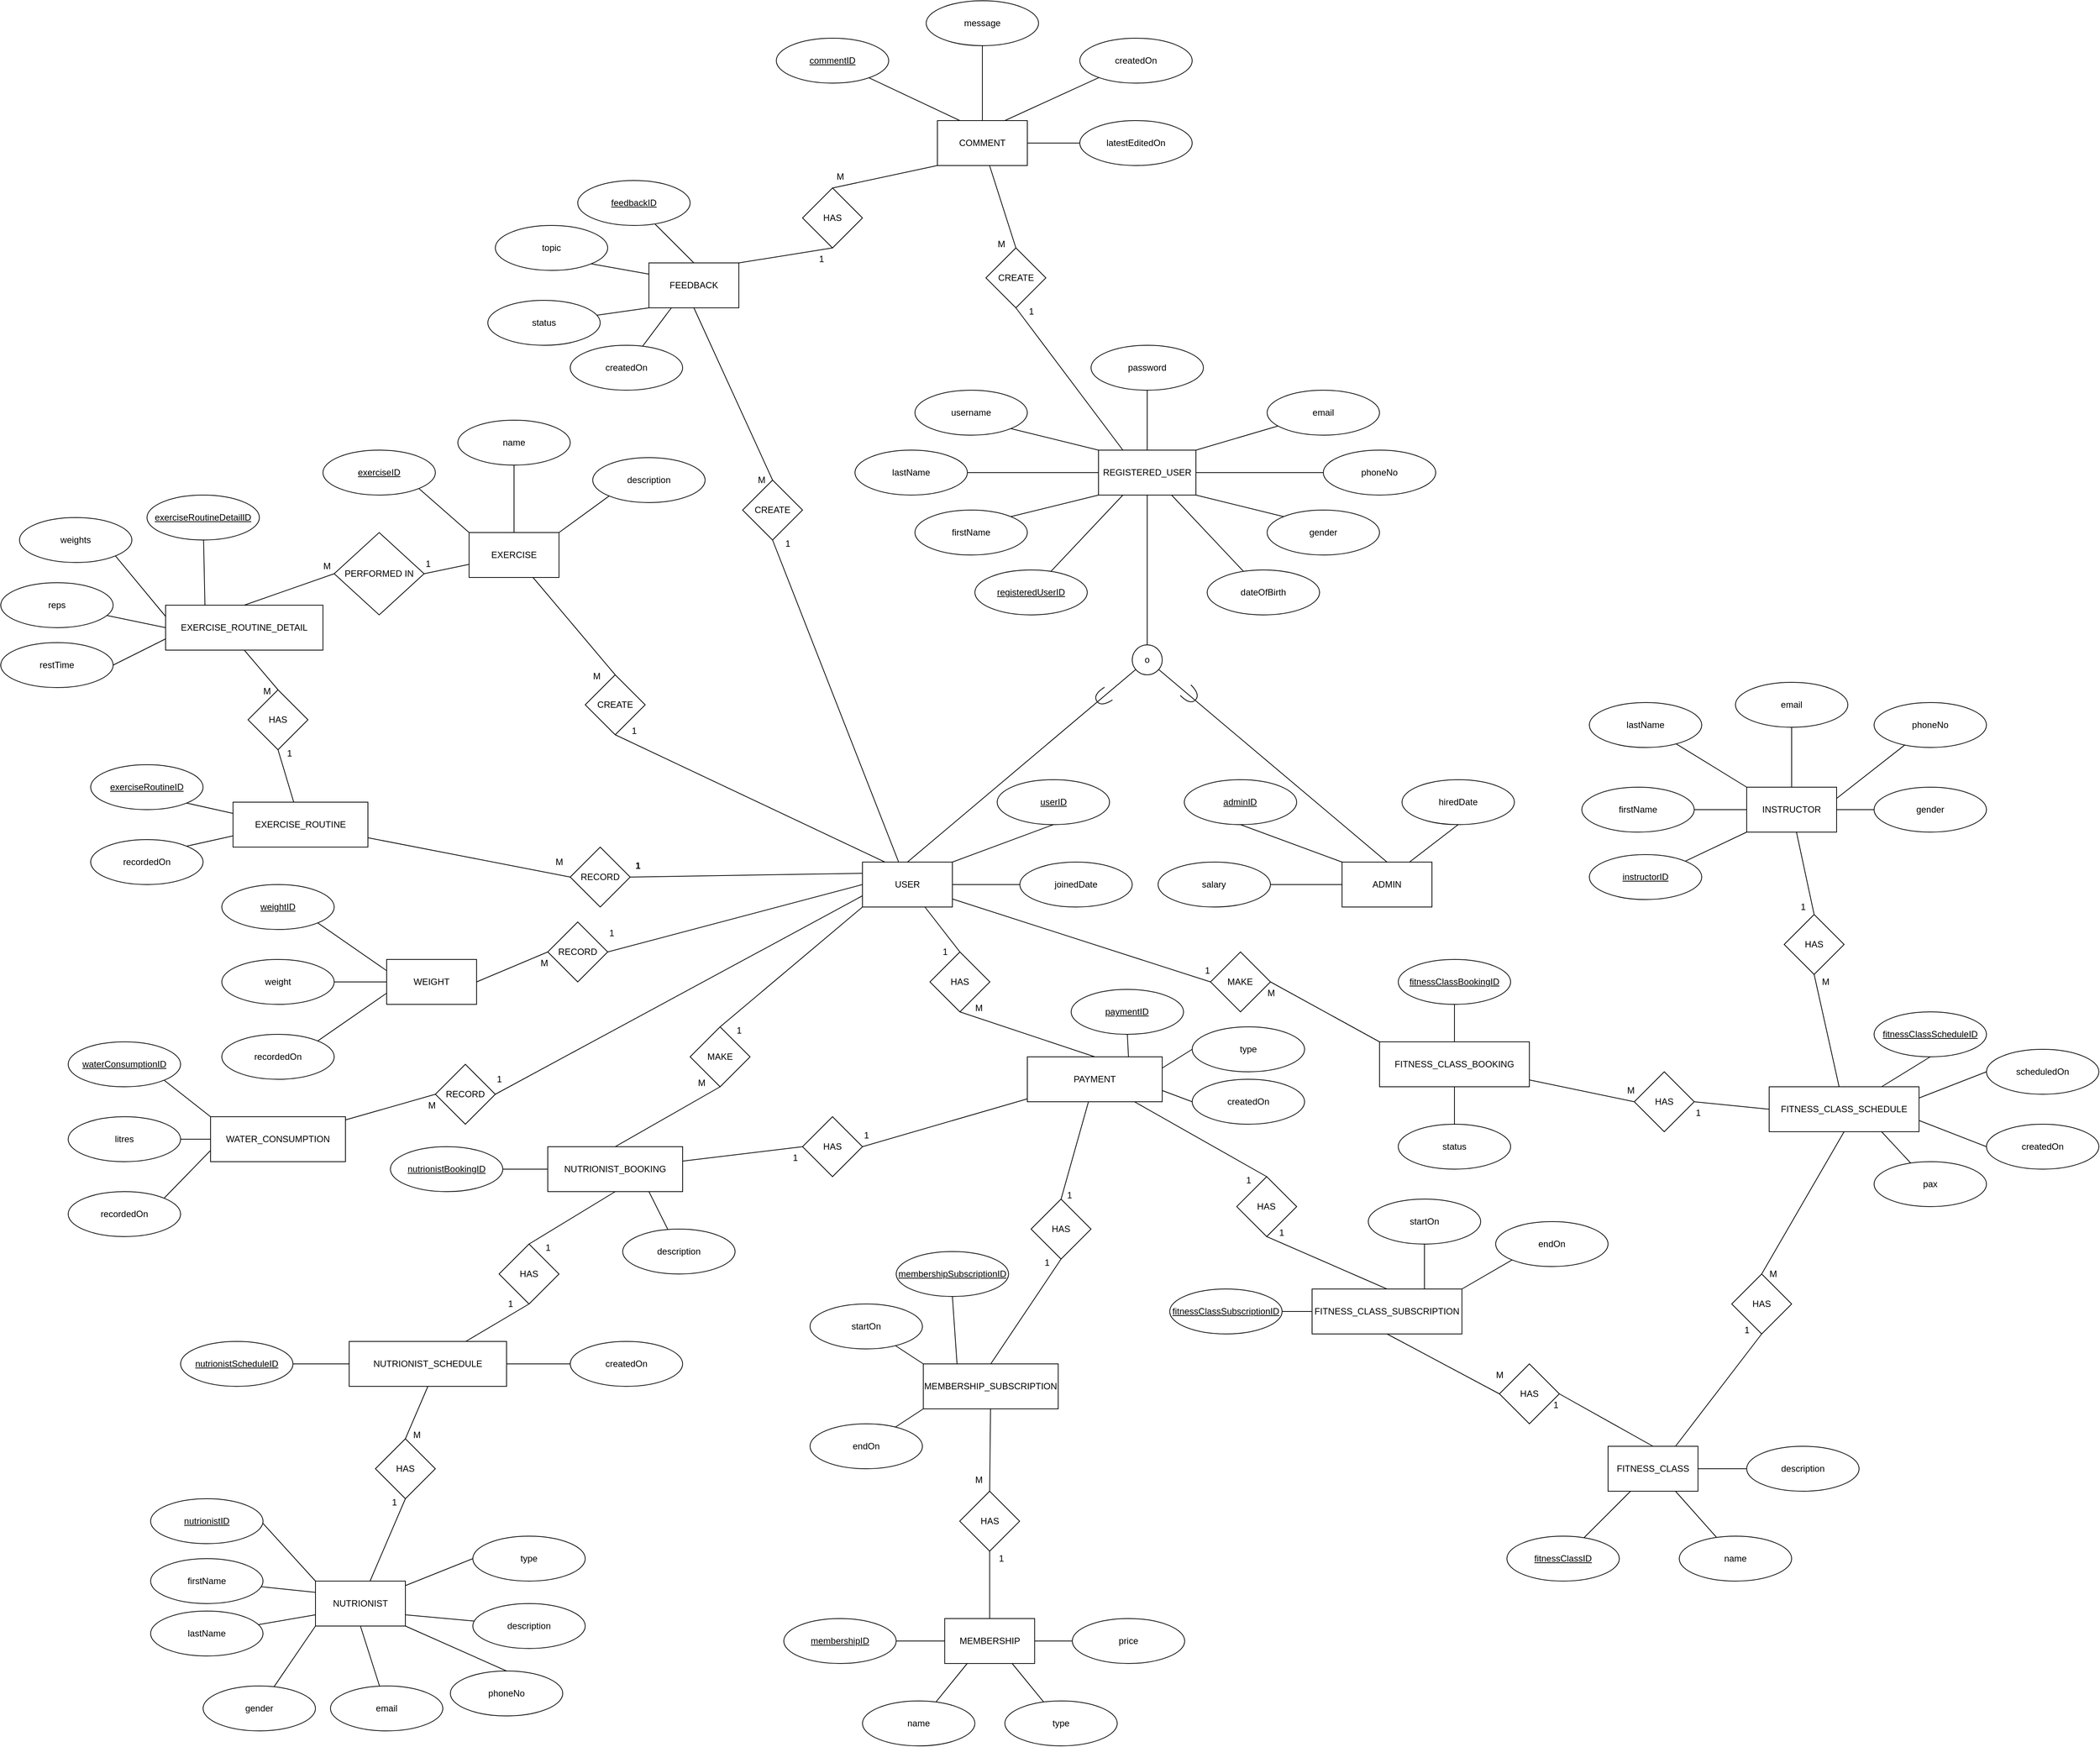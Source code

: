 <mxfile version="24.7.16">
  <diagram id="gfGRBr9NHLZNyXxwzx-x" name="Web Development Database">
    <mxGraphModel dx="2435" dy="1500" grid="1" gridSize="10" guides="1" tooltips="1" connect="1" arrows="1" fold="1" page="1" pageScale="1" pageWidth="850" pageHeight="1100" math="0" shadow="0">
      <root>
        <mxCell id="0" />
        <mxCell id="1" parent="0" />
        <mxCell id="0vl_ml9dGBKqO1DsII89-17" style="rounded=0;orthogonalLoop=1;jettySize=auto;html=1;entryX=0.5;entryY=1;entryDx=0;entryDy=0;endArrow=none;endFill=0;exitX=1;exitY=0;exitDx=0;exitDy=0;" parent="1" source="XNZ3zYuRLXU03UCSuWZl-1" target="41yildZD4MA3vDPD0Ekf-2" edge="1">
          <mxGeometry relative="1" as="geometry" />
        </mxCell>
        <mxCell id="0vl_ml9dGBKqO1DsII89-20" style="rounded=0;orthogonalLoop=1;jettySize=auto;html=1;entryX=0.5;entryY=0;entryDx=0;entryDy=0;endArrow=none;endFill=0;" parent="1" source="XNZ3zYuRLXU03UCSuWZl-1" target="0vl_ml9dGBKqO1DsII89-19" edge="1">
          <mxGeometry relative="1" as="geometry" />
        </mxCell>
        <mxCell id="AmkGwpUtt9LcvmTKhLFC-47" style="rounded=0;orthogonalLoop=1;jettySize=auto;html=1;entryX=0;entryY=0.5;entryDx=0;entryDy=0;endArrow=none;endFill=0;" parent="1" source="XNZ3zYuRLXU03UCSuWZl-1" target="0vl_ml9dGBKqO1DsII89-38" edge="1">
          <mxGeometry relative="1" as="geometry" />
        </mxCell>
        <mxCell id="AmkGwpUtt9LcvmTKhLFC-92" style="rounded=0;orthogonalLoop=1;jettySize=auto;html=1;entryX=0.5;entryY=0;entryDx=0;entryDy=0;endArrow=none;endFill=0;exitX=0;exitY=1;exitDx=0;exitDy=0;" parent="1" source="XNZ3zYuRLXU03UCSuWZl-1" target="0vl_ml9dGBKqO1DsII89-36" edge="1">
          <mxGeometry relative="1" as="geometry" />
        </mxCell>
        <mxCell id="AmkGwpUtt9LcvmTKhLFC-115" style="rounded=0;orthogonalLoop=1;jettySize=auto;html=1;entryX=1;entryY=0.5;entryDx=0;entryDy=0;endArrow=none;endFill=0;exitX=0;exitY=0.5;exitDx=0;exitDy=0;" parent="1" source="XNZ3zYuRLXU03UCSuWZl-1" target="0vl_ml9dGBKqO1DsII89-32" edge="1">
          <mxGeometry relative="1" as="geometry" />
        </mxCell>
        <mxCell id="AmkGwpUtt9LcvmTKhLFC-136" style="rounded=0;orthogonalLoop=1;jettySize=auto;html=1;entryX=0.5;entryY=1;entryDx=0;entryDy=0;endArrow=none;endFill=0;exitX=0.25;exitY=0;exitDx=0;exitDy=0;" parent="1" source="XNZ3zYuRLXU03UCSuWZl-1" target="0vl_ml9dGBKqO1DsII89-34" edge="1">
          <mxGeometry relative="1" as="geometry" />
        </mxCell>
        <mxCell id="AmkGwpUtt9LcvmTKhLFC-138" style="rounded=0;orthogonalLoop=1;jettySize=auto;html=1;entryX=1;entryY=0.5;entryDx=0;entryDy=0;endArrow=none;endFill=0;exitX=0;exitY=0.25;exitDx=0;exitDy=0;" parent="1" source="XNZ3zYuRLXU03UCSuWZl-1" target="0vl_ml9dGBKqO1DsII89-33" edge="1">
          <mxGeometry relative="1" as="geometry" />
        </mxCell>
        <mxCell id="AmkGwpUtt9LcvmTKhLFC-162" style="rounded=0;orthogonalLoop=1;jettySize=auto;html=1;entryX=0.5;entryY=1;entryDx=0;entryDy=0;endArrow=none;endFill=0;" parent="1" source="XNZ3zYuRLXU03UCSuWZl-1" target="0vl_ml9dGBKqO1DsII89-35" edge="1">
          <mxGeometry relative="1" as="geometry" />
        </mxCell>
        <mxCell id="AmkGwpUtt9LcvmTKhLFC-236" style="rounded=0;orthogonalLoop=1;jettySize=auto;html=1;entryX=0;entryY=0.5;entryDx=0;entryDy=0;endArrow=none;endFill=0;" parent="1" source="XNZ3zYuRLXU03UCSuWZl-1" target="AmkGwpUtt9LcvmTKhLFC-235" edge="1">
          <mxGeometry relative="1" as="geometry" />
        </mxCell>
        <mxCell id="XNZ3zYuRLXU03UCSuWZl-1" value="USER" style="rounded=0;whiteSpace=wrap;html=1;" parent="1" vertex="1">
          <mxGeometry x="60" y="680" width="120" height="60" as="geometry" />
        </mxCell>
        <mxCell id="0vl_ml9dGBKqO1DsII89-18" style="rounded=0;orthogonalLoop=1;jettySize=auto;html=1;entryX=0.5;entryY=1;entryDx=0;entryDy=0;exitX=0;exitY=0;exitDx=0;exitDy=0;endArrow=none;endFill=0;" parent="1" source="TWkLmpELnD5CYzsGqXO2-1" target="41yildZD4MA3vDPD0Ekf-3" edge="1">
          <mxGeometry relative="1" as="geometry" />
        </mxCell>
        <mxCell id="AmkGwpUtt9LcvmTKhLFC-238" style="rounded=0;orthogonalLoop=1;jettySize=auto;html=1;entryX=0.5;entryY=1;entryDx=0;entryDy=0;exitX=0.75;exitY=0;exitDx=0;exitDy=0;endArrow=none;endFill=0;" parent="1" source="TWkLmpELnD5CYzsGqXO2-1" target="AmkGwpUtt9LcvmTKhLFC-237" edge="1">
          <mxGeometry relative="1" as="geometry" />
        </mxCell>
        <mxCell id="TWkLmpELnD5CYzsGqXO2-1" value="ADMIN" style="rounded=0;whiteSpace=wrap;html=1;" parent="1" vertex="1">
          <mxGeometry x="700" y="680" width="120" height="60" as="geometry" />
        </mxCell>
        <mxCell id="0vl_ml9dGBKqO1DsII89-1" style="rounded=0;orthogonalLoop=1;jettySize=auto;html=1;entryX=0.5;entryY=0;entryDx=0;entryDy=0;endArrow=none;endFill=0;" parent="1" source="TWkLmpELnD5CYzsGqXO2-2" target="0vl_ml9dGBKqO1DsII89-2" edge="1">
          <mxGeometry relative="1" as="geometry">
            <mxPoint x="665" y="230" as="targetPoint" />
          </mxGeometry>
        </mxCell>
        <mxCell id="0vl_ml9dGBKqO1DsII89-13" style="rounded=0;orthogonalLoop=1;jettySize=auto;html=1;entryX=0;entryY=0.5;entryDx=0;entryDy=0;endArrow=none;endFill=0;" parent="1" source="TWkLmpELnD5CYzsGqXO2-2" target="_olEy-Z-6lNTrEM38_ys-7" edge="1">
          <mxGeometry relative="1" as="geometry" />
        </mxCell>
        <mxCell id="AmkGwpUtt9LcvmTKhLFC-176" style="rounded=0;orthogonalLoop=1;jettySize=auto;html=1;entryX=0.5;entryY=1;entryDx=0;entryDy=0;endArrow=none;endFill=0;exitX=0.25;exitY=0;exitDx=0;exitDy=0;" parent="1" source="TWkLmpELnD5CYzsGqXO2-2" target="0vl_ml9dGBKqO1DsII89-44" edge="1">
          <mxGeometry relative="1" as="geometry" />
        </mxCell>
        <mxCell id="TWkLmpELnD5CYzsGqXO2-2" value="REGISTERED_USER" style="rounded=0;whiteSpace=wrap;html=1;" parent="1" vertex="1">
          <mxGeometry x="375" y="130" width="130" height="60" as="geometry" />
        </mxCell>
        <mxCell id="AmkGwpUtt9LcvmTKhLFC-91" style="rounded=0;orthogonalLoop=1;jettySize=auto;html=1;entryX=0.5;entryY=1;entryDx=0;entryDy=0;endArrow=none;endFill=0;exitX=0.5;exitY=0;exitDx=0;exitDy=0;" parent="1" source="TWkLmpELnD5CYzsGqXO2-3" target="0vl_ml9dGBKqO1DsII89-36" edge="1">
          <mxGeometry relative="1" as="geometry" />
        </mxCell>
        <mxCell id="AmkGwpUtt9LcvmTKhLFC-104" style="rounded=0;orthogonalLoop=1;jettySize=auto;html=1;entryX=0.5;entryY=0;entryDx=0;entryDy=0;endArrow=none;endFill=0;exitX=0.5;exitY=1;exitDx=0;exitDy=0;" parent="1" source="TWkLmpELnD5CYzsGqXO2-3" target="AmkGwpUtt9LcvmTKhLFC-101" edge="1">
          <mxGeometry relative="1" as="geometry" />
        </mxCell>
        <mxCell id="AmkGwpUtt9LcvmTKhLFC-204" style="rounded=0;orthogonalLoop=1;jettySize=auto;html=1;entryX=0;entryY=0.5;entryDx=0;entryDy=0;endArrow=none;endFill=0;" parent="1" source="TWkLmpELnD5CYzsGqXO2-3" target="AmkGwpUtt9LcvmTKhLFC-202" edge="1">
          <mxGeometry relative="1" as="geometry" />
        </mxCell>
        <mxCell id="TWkLmpELnD5CYzsGqXO2-3" value="NUTRIONIST_BOOKING" style="rounded=0;whiteSpace=wrap;html=1;" parent="1" vertex="1">
          <mxGeometry x="-360" y="1060" width="180" height="60" as="geometry" />
        </mxCell>
        <mxCell id="AmkGwpUtt9LcvmTKhLFC-88" style="rounded=0;orthogonalLoop=1;jettySize=auto;html=1;entryX=0;entryY=0.5;entryDx=0;entryDy=0;endArrow=none;endFill=0;" parent="1" source="TxXE0V31lfUGrQ-oovAM-1" target="AmkGwpUtt9LcvmTKhLFC-86" edge="1">
          <mxGeometry relative="1" as="geometry" />
        </mxCell>
        <mxCell id="AmkGwpUtt9LcvmTKhLFC-89" style="rounded=0;orthogonalLoop=1;jettySize=auto;html=1;entryX=0.5;entryY=1;entryDx=0;entryDy=0;endArrow=none;endFill=0;" parent="1" source="TxXE0V31lfUGrQ-oovAM-1" target="AmkGwpUtt9LcvmTKhLFC-81" edge="1">
          <mxGeometry relative="1" as="geometry" />
        </mxCell>
        <mxCell id="TxXE0V31lfUGrQ-oovAM-1" value="NUTRIONIST" style="rounded=0;whiteSpace=wrap;html=1;" parent="1" vertex="1">
          <mxGeometry x="-670" y="1640" width="120" height="60" as="geometry" />
        </mxCell>
        <mxCell id="AmkGwpUtt9LcvmTKhLFC-57" style="rounded=0;orthogonalLoop=1;jettySize=auto;html=1;entryX=0.5;entryY=0;entryDx=0;entryDy=0;endArrow=none;endFill=0;" parent="1" source="C1i93S7AfEK_CjS4rVxK-1" target="0vl_ml9dGBKqO1DsII89-43" edge="1">
          <mxGeometry relative="1" as="geometry" />
        </mxCell>
        <mxCell id="C1i93S7AfEK_CjS4rVxK-1" value="INSTRUCTOR" style="rounded=0;whiteSpace=wrap;html=1;" parent="1" vertex="1">
          <mxGeometry x="1240" y="580" width="120" height="60" as="geometry" />
        </mxCell>
        <mxCell id="AmkGwpUtt9LcvmTKhLFC-46" style="rounded=0;orthogonalLoop=1;jettySize=auto;html=1;entryX=0;entryY=0.5;entryDx=0;entryDy=0;endArrow=none;endFill=0;" parent="1" source="W85gKqtLE7fSGm-5N2FF-1" target="AmkGwpUtt9LcvmTKhLFC-45" edge="1">
          <mxGeometry relative="1" as="geometry" />
        </mxCell>
        <mxCell id="AmkGwpUtt9LcvmTKhLFC-54" style="rounded=0;orthogonalLoop=1;jettySize=auto;html=1;entryX=0.5;entryY=1;entryDx=0;entryDy=0;endArrow=none;endFill=0;exitX=0.75;exitY=0;exitDx=0;exitDy=0;" parent="1" source="W85gKqtLE7fSGm-5N2FF-1" target="0vl_ml9dGBKqO1DsII89-42" edge="1">
          <mxGeometry relative="1" as="geometry" />
        </mxCell>
        <mxCell id="W85gKqtLE7fSGm-5N2FF-1" value="FITNESS_CLASS" style="rounded=0;whiteSpace=wrap;html=1;" parent="1" vertex="1">
          <mxGeometry x="1055" y="1460" width="120" height="60" as="geometry" />
        </mxCell>
        <mxCell id="AmkGwpUtt9LcvmTKhLFC-53" style="rounded=0;orthogonalLoop=1;jettySize=auto;html=1;entryX=0.5;entryY=0;entryDx=0;entryDy=0;endArrow=none;endFill=0;exitX=0.5;exitY=1;exitDx=0;exitDy=0;" parent="1" source="pswLXlgRhIOzRUMfWMuT-1" target="0vl_ml9dGBKqO1DsII89-42" edge="1">
          <mxGeometry relative="1" as="geometry" />
        </mxCell>
        <mxCell id="AmkGwpUtt9LcvmTKhLFC-58" style="rounded=0;orthogonalLoop=1;jettySize=auto;html=1;entryX=0.5;entryY=1;entryDx=0;entryDy=0;endArrow=none;endFill=0;" parent="1" source="pswLXlgRhIOzRUMfWMuT-1" target="0vl_ml9dGBKqO1DsII89-43" edge="1">
          <mxGeometry relative="1" as="geometry" />
        </mxCell>
        <mxCell id="AmkGwpUtt9LcvmTKhLFC-60" style="rounded=0;orthogonalLoop=1;jettySize=auto;html=1;entryX=0.5;entryY=1;entryDx=0;entryDy=0;endArrow=none;endFill=0;exitX=0.75;exitY=0;exitDx=0;exitDy=0;" parent="1" source="pswLXlgRhIOzRUMfWMuT-1" target="AmkGwpUtt9LcvmTKhLFC-59" edge="1">
          <mxGeometry relative="1" as="geometry" />
        </mxCell>
        <mxCell id="AmkGwpUtt9LcvmTKhLFC-63" style="rounded=0;orthogonalLoop=1;jettySize=auto;html=1;entryX=0;entryY=0.5;entryDx=0;entryDy=0;endArrow=none;endFill=0;exitX=1;exitY=0.75;exitDx=0;exitDy=0;" parent="1" source="pswLXlgRhIOzRUMfWMuT-1" target="AmkGwpUtt9LcvmTKhLFC-61" edge="1">
          <mxGeometry relative="1" as="geometry" />
        </mxCell>
        <mxCell id="pswLXlgRhIOzRUMfWMuT-1" value="FITNESS_CLASS_SCHEDULE" style="rounded=0;whiteSpace=wrap;html=1;" parent="1" vertex="1">
          <mxGeometry x="1270" y="980" width="200" height="60" as="geometry" />
        </mxCell>
        <mxCell id="AmkGwpUtt9LcvmTKhLFC-51" style="rounded=0;orthogonalLoop=1;jettySize=auto;html=1;entryX=0;entryY=0.5;entryDx=0;entryDy=0;endArrow=none;endFill=0;" parent="1" source="elJPMxUwocIPXj9SfTBA-1" target="0vl_ml9dGBKqO1DsII89-39" edge="1">
          <mxGeometry relative="1" as="geometry" />
        </mxCell>
        <mxCell id="AmkGwpUtt9LcvmTKhLFC-243" style="edgeStyle=orthogonalEdgeStyle;rounded=0;orthogonalLoop=1;jettySize=auto;html=1;entryX=0.5;entryY=0;entryDx=0;entryDy=0;endArrow=none;endFill=0;" parent="1" source="elJPMxUwocIPXj9SfTBA-1" target="AmkGwpUtt9LcvmTKhLFC-242" edge="1">
          <mxGeometry relative="1" as="geometry" />
        </mxCell>
        <mxCell id="elJPMxUwocIPXj9SfTBA-1" value="FITNESS_CLASS_BOOKING" style="rounded=0;whiteSpace=wrap;html=1;" parent="1" vertex="1">
          <mxGeometry x="750" y="920" width="200" height="60" as="geometry" />
        </mxCell>
        <mxCell id="CAGGtpWxBl3KJYStU8Ag-1" value="WEIGHT" style="rounded=0;whiteSpace=wrap;html=1;" parent="1" vertex="1">
          <mxGeometry x="-575" y="810" width="120" height="60" as="geometry" />
        </mxCell>
        <mxCell id="AmkGwpUtt9LcvmTKhLFC-140" style="rounded=0;orthogonalLoop=1;jettySize=auto;html=1;entryX=0;entryY=0.5;entryDx=0;entryDy=0;endArrow=none;endFill=0;" parent="1" source="xmJPe9lSXJA1enkUnFtX-2" target="0vl_ml9dGBKqO1DsII89-33" edge="1">
          <mxGeometry relative="1" as="geometry" />
        </mxCell>
        <mxCell id="AmkGwpUtt9LcvmTKhLFC-158" style="rounded=0;orthogonalLoop=1;jettySize=auto;html=1;entryX=0.5;entryY=1;entryDx=0;entryDy=0;endArrow=none;endFill=0;" parent="1" source="xmJPe9lSXJA1enkUnFtX-2" target="AmkGwpUtt9LcvmTKhLFC-147" edge="1">
          <mxGeometry relative="1" as="geometry" />
        </mxCell>
        <mxCell id="xmJPe9lSXJA1enkUnFtX-2" value="EXERCISE_ROUTINE" style="rounded=0;whiteSpace=wrap;html=1;" parent="1" vertex="1">
          <mxGeometry x="-780" y="600" width="180" height="60" as="geometry" />
        </mxCell>
        <mxCell id="AmkGwpUtt9LcvmTKhLFC-108" style="rounded=0;orthogonalLoop=1;jettySize=auto;html=1;entryX=0;entryY=0.5;entryDx=0;entryDy=0;endArrow=none;endFill=0;" parent="1" source="F4fDOVN2BI83f4sGxxk9-1" target="0vl_ml9dGBKqO1DsII89-31" edge="1">
          <mxGeometry relative="1" as="geometry" />
        </mxCell>
        <mxCell id="F4fDOVN2BI83f4sGxxk9-1" value="WATER_CONSUMPTION" style="rounded=0;whiteSpace=wrap;html=1;" parent="1" vertex="1">
          <mxGeometry x="-810" y="1020" width="180" height="60" as="geometry" />
        </mxCell>
        <mxCell id="AmkGwpUtt9LcvmTKhLFC-137" style="rounded=0;orthogonalLoop=1;jettySize=auto;html=1;entryX=0.5;entryY=0;entryDx=0;entryDy=0;endArrow=none;endFill=0;" parent="1" source="F4fDOVN2BI83f4sGxxk9-3" target="0vl_ml9dGBKqO1DsII89-34" edge="1">
          <mxGeometry relative="1" as="geometry" />
        </mxCell>
        <mxCell id="AmkGwpUtt9LcvmTKhLFC-160" style="rounded=0;orthogonalLoop=1;jettySize=auto;html=1;entryX=1;entryY=0.5;entryDx=0;entryDy=0;endArrow=none;endFill=0;" parent="1" source="F4fDOVN2BI83f4sGxxk9-3" target="AmkGwpUtt9LcvmTKhLFC-144" edge="1">
          <mxGeometry relative="1" as="geometry" />
        </mxCell>
        <mxCell id="F4fDOVN2BI83f4sGxxk9-3" value="EXERCISE" style="rounded=0;whiteSpace=wrap;html=1;" parent="1" vertex="1">
          <mxGeometry x="-465" y="240" width="120" height="60" as="geometry" />
        </mxCell>
        <mxCell id="AmkGwpUtt9LcvmTKhLFC-171" style="rounded=0;orthogonalLoop=1;jettySize=auto;html=1;entryX=0.5;entryY=0;entryDx=0;entryDy=0;endArrow=none;endFill=0;exitX=0;exitY=1;exitDx=0;exitDy=0;" parent="1" source="yqMjIGPSeMZzKxb6o4rF-1" target="AmkGwpUtt9LcvmTKhLFC-169" edge="1">
          <mxGeometry relative="1" as="geometry" />
        </mxCell>
        <mxCell id="AmkGwpUtt9LcvmTKhLFC-175" style="rounded=0;orthogonalLoop=1;jettySize=auto;html=1;entryX=0.5;entryY=0;entryDx=0;entryDy=0;endArrow=none;endFill=0;" parent="1" source="yqMjIGPSeMZzKxb6o4rF-1" target="0vl_ml9dGBKqO1DsII89-44" edge="1">
          <mxGeometry relative="1" as="geometry" />
        </mxCell>
        <mxCell id="AmkGwpUtt9LcvmTKhLFC-241" style="rounded=0;orthogonalLoop=1;jettySize=auto;html=1;entryX=0;entryY=0.5;entryDx=0;entryDy=0;endArrow=none;endFill=0;" parent="1" source="yqMjIGPSeMZzKxb6o4rF-1" target="AmkGwpUtt9LcvmTKhLFC-240" edge="1">
          <mxGeometry relative="1" as="geometry" />
        </mxCell>
        <mxCell id="yqMjIGPSeMZzKxb6o4rF-1" value="COMMENT" style="rounded=0;whiteSpace=wrap;html=1;" parent="1" vertex="1">
          <mxGeometry x="160" y="-310" width="120" height="60" as="geometry" />
        </mxCell>
        <mxCell id="AmkGwpUtt9LcvmTKhLFC-170" style="rounded=0;orthogonalLoop=1;jettySize=auto;html=1;entryX=0.5;entryY=1;entryDx=0;entryDy=0;endArrow=none;endFill=0;exitX=1;exitY=0;exitDx=0;exitDy=0;" parent="1" source="yqMjIGPSeMZzKxb6o4rF-2" target="AmkGwpUtt9LcvmTKhLFC-169" edge="1">
          <mxGeometry relative="1" as="geometry" />
        </mxCell>
        <mxCell id="yqMjIGPSeMZzKxb6o4rF-2" value="FEEDBACK" style="rounded=0;whiteSpace=wrap;html=1;" parent="1" vertex="1">
          <mxGeometry x="-225" y="-120" width="120" height="60" as="geometry" />
        </mxCell>
        <mxCell id="0vl_ml9dGBKqO1DsII89-7" style="rounded=0;orthogonalLoop=1;jettySize=auto;html=1;entryX=0.25;entryY=1;entryDx=0;entryDy=0;endArrow=none;endFill=0;" parent="1" source="41yildZD4MA3vDPD0Ekf-1" target="TWkLmpELnD5CYzsGqXO2-2" edge="1">
          <mxGeometry relative="1" as="geometry" />
        </mxCell>
        <mxCell id="41yildZD4MA3vDPD0Ekf-1" value="&lt;u&gt;registeredUserID&lt;/u&gt;" style="ellipse;whiteSpace=wrap;html=1;" parent="1" vertex="1">
          <mxGeometry x="210" y="290" width="150" height="60" as="geometry" />
        </mxCell>
        <mxCell id="41yildZD4MA3vDPD0Ekf-2" value="&lt;u&gt;userID&lt;/u&gt;" style="ellipse;whiteSpace=wrap;html=1;" parent="1" vertex="1">
          <mxGeometry x="239.73" y="570" width="150" height="60" as="geometry" />
        </mxCell>
        <mxCell id="41yildZD4MA3vDPD0Ekf-3" value="&lt;u&gt;adminID&lt;/u&gt;" style="ellipse;whiteSpace=wrap;html=1;" parent="1" vertex="1">
          <mxGeometry x="489.46" y="570" width="150" height="60" as="geometry" />
        </mxCell>
        <mxCell id="0vl_ml9dGBKqO1DsII89-9" style="rounded=0;orthogonalLoop=1;jettySize=auto;html=1;entryX=0;entryY=0.5;entryDx=0;entryDy=0;endArrow=none;endFill=0;" parent="1" source="41yildZD4MA3vDPD0Ekf-4" target="TWkLmpELnD5CYzsGqXO2-2" edge="1">
          <mxGeometry relative="1" as="geometry" />
        </mxCell>
        <mxCell id="41yildZD4MA3vDPD0Ekf-4" value="lastName" style="ellipse;whiteSpace=wrap;html=1;" parent="1" vertex="1">
          <mxGeometry x="50" y="130" width="150" height="60" as="geometry" />
        </mxCell>
        <mxCell id="0vl_ml9dGBKqO1DsII89-8" style="rounded=0;orthogonalLoop=1;jettySize=auto;html=1;entryX=0;entryY=1;entryDx=0;entryDy=0;endArrow=none;endFill=0;exitX=1;exitY=0;exitDx=0;exitDy=0;" parent="1" source="_olEy-Z-6lNTrEM38_ys-1" target="TWkLmpELnD5CYzsGqXO2-2" edge="1">
          <mxGeometry relative="1" as="geometry" />
        </mxCell>
        <mxCell id="_olEy-Z-6lNTrEM38_ys-1" value="firstName" style="ellipse;whiteSpace=wrap;html=1;" parent="1" vertex="1">
          <mxGeometry x="130" y="210" width="150" height="60" as="geometry" />
        </mxCell>
        <mxCell id="0vl_ml9dGBKqO1DsII89-10" style="rounded=0;orthogonalLoop=1;jettySize=auto;html=1;entryX=0;entryY=0;entryDx=0;entryDy=0;endArrow=none;endFill=0;exitX=1;exitY=1;exitDx=0;exitDy=0;" parent="1" source="_olEy-Z-6lNTrEM38_ys-2" target="TWkLmpELnD5CYzsGqXO2-2" edge="1">
          <mxGeometry relative="1" as="geometry" />
        </mxCell>
        <mxCell id="_olEy-Z-6lNTrEM38_ys-2" value="username" style="ellipse;whiteSpace=wrap;html=1;" parent="1" vertex="1">
          <mxGeometry x="130" y="50" width="150" height="60" as="geometry" />
        </mxCell>
        <mxCell id="0vl_ml9dGBKqO1DsII89-15" style="rounded=0;orthogonalLoop=1;jettySize=auto;html=1;entryX=0.5;entryY=0;entryDx=0;entryDy=0;endArrow=none;endFill=0;" parent="1" source="_olEy-Z-6lNTrEM38_ys-3" target="TWkLmpELnD5CYzsGqXO2-2" edge="1">
          <mxGeometry relative="1" as="geometry" />
        </mxCell>
        <mxCell id="_olEy-Z-6lNTrEM38_ys-3" value="password" style="ellipse;whiteSpace=wrap;html=1;" parent="1" vertex="1">
          <mxGeometry x="365" y="-10" width="150" height="60" as="geometry" />
        </mxCell>
        <mxCell id="0vl_ml9dGBKqO1DsII89-14" style="rounded=0;orthogonalLoop=1;jettySize=auto;html=1;entryX=1;entryY=0;entryDx=0;entryDy=0;endArrow=none;endFill=0;" parent="1" source="_olEy-Z-6lNTrEM38_ys-6" target="TWkLmpELnD5CYzsGqXO2-2" edge="1">
          <mxGeometry relative="1" as="geometry" />
        </mxCell>
        <mxCell id="_olEy-Z-6lNTrEM38_ys-6" value="email" style="ellipse;whiteSpace=wrap;html=1;" parent="1" vertex="1">
          <mxGeometry x="600" y="50" width="150" height="60" as="geometry" />
        </mxCell>
        <mxCell id="_olEy-Z-6lNTrEM38_ys-7" value="phoneNo" style="ellipse;whiteSpace=wrap;html=1;" parent="1" vertex="1">
          <mxGeometry x="675" y="130" width="150" height="60" as="geometry" />
        </mxCell>
        <mxCell id="0vl_ml9dGBKqO1DsII89-12" style="rounded=0;orthogonalLoop=1;jettySize=auto;html=1;entryX=1;entryY=1;entryDx=0;entryDy=0;endArrow=none;endFill=0;exitX=0;exitY=0;exitDx=0;exitDy=0;" parent="1" source="_olEy-Z-6lNTrEM38_ys-8" target="TWkLmpELnD5CYzsGqXO2-2" edge="1">
          <mxGeometry relative="1" as="geometry" />
        </mxCell>
        <mxCell id="_olEy-Z-6lNTrEM38_ys-8" value="gender" style="ellipse;whiteSpace=wrap;html=1;" parent="1" vertex="1">
          <mxGeometry x="600" y="210" width="150" height="60" as="geometry" />
        </mxCell>
        <mxCell id="AmkGwpUtt9LcvmTKhLFC-41" style="rounded=0;orthogonalLoop=1;jettySize=auto;html=1;entryX=0;entryY=0.5;entryDx=0;entryDy=0;endArrow=none;endFill=0;exitX=0.5;exitY=1;exitDx=0;exitDy=0;" parent="1" source="_olEy-Z-6lNTrEM38_ys-11" target="0vl_ml9dGBKqO1DsII89-40" edge="1">
          <mxGeometry relative="1" as="geometry" />
        </mxCell>
        <mxCell id="_olEy-Z-6lNTrEM38_ys-11" value="FITNESS_CLASS_SUBSCRIPTION" style="rounded=0;whiteSpace=wrap;html=1;" parent="1" vertex="1">
          <mxGeometry x="660" y="1250" width="200" height="60" as="geometry" />
        </mxCell>
        <mxCell id="0vl_ml9dGBKqO1DsII89-26" style="rounded=0;orthogonalLoop=1;jettySize=auto;html=1;entryX=0.5;entryY=1;entryDx=0;entryDy=0;endArrow=none;endFill=0;" parent="1" source="_olEy-Z-6lNTrEM38_ys-13" target="0vl_ml9dGBKqO1DsII89-22" edge="1">
          <mxGeometry relative="1" as="geometry" />
        </mxCell>
        <mxCell id="_olEy-Z-6lNTrEM38_ys-13" value="MEMBERSHIP" style="rounded=0;whiteSpace=wrap;html=1;" parent="1" vertex="1">
          <mxGeometry x="169.73" y="1690" width="120" height="60" as="geometry" />
        </mxCell>
        <mxCell id="0vl_ml9dGBKqO1DsII89-27" style="rounded=0;orthogonalLoop=1;jettySize=auto;html=1;entryX=0.5;entryY=0;entryDx=0;entryDy=0;endArrow=none;endFill=0;" parent="1" source="_olEy-Z-6lNTrEM38_ys-18" target="0vl_ml9dGBKqO1DsII89-22" edge="1">
          <mxGeometry relative="1" as="geometry" />
        </mxCell>
        <mxCell id="_olEy-Z-6lNTrEM38_ys-18" value="MEMBERSHIP_SUBSCRIPTION" style="rounded=0;whiteSpace=wrap;html=1;" parent="1" vertex="1">
          <mxGeometry x="141.19" y="1350" width="180" height="60" as="geometry" />
        </mxCell>
        <mxCell id="AmkGwpUtt9LcvmTKhLFC-66" style="rounded=0;orthogonalLoop=1;jettySize=auto;html=1;entryX=0;entryY=1;entryDx=0;entryDy=0;endArrow=none;endFill=0;exitX=1;exitY=0;exitDx=0;exitDy=0;" parent="1" source="_olEy-Z-6lNTrEM38_ys-19" target="C1i93S7AfEK_CjS4rVxK-1" edge="1">
          <mxGeometry relative="1" as="geometry" />
        </mxCell>
        <mxCell id="_olEy-Z-6lNTrEM38_ys-19" value="&lt;u&gt;instructorID&lt;/u&gt;" style="ellipse;whiteSpace=wrap;html=1;" parent="1" vertex="1">
          <mxGeometry x="1030" y="670" width="150" height="60" as="geometry" />
        </mxCell>
        <mxCell id="AmkGwpUtt9LcvmTKhLFC-68" style="rounded=0;orthogonalLoop=1;jettySize=auto;html=1;entryX=0;entryY=0;entryDx=0;entryDy=0;endArrow=none;endFill=0;" parent="1" source="_olEy-Z-6lNTrEM38_ys-20" target="C1i93S7AfEK_CjS4rVxK-1" edge="1">
          <mxGeometry relative="1" as="geometry" />
        </mxCell>
        <mxCell id="_olEy-Z-6lNTrEM38_ys-20" value="lastName" style="ellipse;whiteSpace=wrap;html=1;" parent="1" vertex="1">
          <mxGeometry x="1030" y="467" width="150" height="60" as="geometry" />
        </mxCell>
        <mxCell id="AmkGwpUtt9LcvmTKhLFC-67" style="rounded=0;orthogonalLoop=1;jettySize=auto;html=1;entryX=0;entryY=0.5;entryDx=0;entryDy=0;endArrow=none;endFill=0;" parent="1" source="_olEy-Z-6lNTrEM38_ys-21" target="C1i93S7AfEK_CjS4rVxK-1" edge="1">
          <mxGeometry relative="1" as="geometry" />
        </mxCell>
        <mxCell id="_olEy-Z-6lNTrEM38_ys-21" value="firstName" style="ellipse;whiteSpace=wrap;html=1;" parent="1" vertex="1">
          <mxGeometry x="1020" y="580" width="150" height="60" as="geometry" />
        </mxCell>
        <mxCell id="AmkGwpUtt9LcvmTKhLFC-69" style="rounded=0;orthogonalLoop=1;jettySize=auto;html=1;entryX=0.5;entryY=0;entryDx=0;entryDy=0;endArrow=none;endFill=0;" parent="1" source="_olEy-Z-6lNTrEM38_ys-22" target="C1i93S7AfEK_CjS4rVxK-1" edge="1">
          <mxGeometry relative="1" as="geometry" />
        </mxCell>
        <mxCell id="_olEy-Z-6lNTrEM38_ys-22" value="email" style="ellipse;whiteSpace=wrap;html=1;" parent="1" vertex="1">
          <mxGeometry x="1225" y="440" width="150" height="60" as="geometry" />
        </mxCell>
        <mxCell id="AmkGwpUtt9LcvmTKhLFC-70" style="rounded=0;orthogonalLoop=1;jettySize=auto;html=1;entryX=1;entryY=0.25;entryDx=0;entryDy=0;endArrow=none;endFill=0;" parent="1" source="_olEy-Z-6lNTrEM38_ys-23" target="C1i93S7AfEK_CjS4rVxK-1" edge="1">
          <mxGeometry relative="1" as="geometry" />
        </mxCell>
        <mxCell id="_olEy-Z-6lNTrEM38_ys-23" value="phoneNo" style="ellipse;whiteSpace=wrap;html=1;" parent="1" vertex="1">
          <mxGeometry x="1410" y="467" width="150" height="60" as="geometry" />
        </mxCell>
        <mxCell id="AmkGwpUtt9LcvmTKhLFC-71" style="rounded=0;orthogonalLoop=1;jettySize=auto;html=1;entryX=1;entryY=0.5;entryDx=0;entryDy=0;endArrow=none;endFill=0;exitX=0;exitY=0.5;exitDx=0;exitDy=0;" parent="1" source="_olEy-Z-6lNTrEM38_ys-24" target="C1i93S7AfEK_CjS4rVxK-1" edge="1">
          <mxGeometry relative="1" as="geometry" />
        </mxCell>
        <mxCell id="_olEy-Z-6lNTrEM38_ys-24" value="gender" style="ellipse;whiteSpace=wrap;html=1;" parent="1" vertex="1">
          <mxGeometry x="1410" y="580" width="150" height="60" as="geometry" />
        </mxCell>
        <mxCell id="AmkGwpUtt9LcvmTKhLFC-75" style="rounded=0;orthogonalLoop=1;jettySize=auto;html=1;entryX=0;entryY=0;entryDx=0;entryDy=0;endArrow=none;endFill=0;exitX=1;exitY=0;exitDx=0;exitDy=0;" parent="1" source="_olEy-Z-6lNTrEM38_ys-25" target="TxXE0V31lfUGrQ-oovAM-1" edge="1">
          <mxGeometry relative="1" as="geometry" />
        </mxCell>
        <mxCell id="_olEy-Z-6lNTrEM38_ys-25" value="&lt;u&gt;nutrionistID&lt;/u&gt;" style="ellipse;whiteSpace=wrap;html=1;" parent="1" vertex="1">
          <mxGeometry x="-890" y="1530" width="150" height="60" as="geometry" />
        </mxCell>
        <mxCell id="AmkGwpUtt9LcvmTKhLFC-77" style="rounded=0;orthogonalLoop=1;jettySize=auto;html=1;entryX=0;entryY=0.75;entryDx=0;entryDy=0;endArrow=none;endFill=0;" parent="1" source="_olEy-Z-6lNTrEM38_ys-26" target="TxXE0V31lfUGrQ-oovAM-1" edge="1">
          <mxGeometry relative="1" as="geometry" />
        </mxCell>
        <mxCell id="_olEy-Z-6lNTrEM38_ys-26" value="lastName" style="ellipse;whiteSpace=wrap;html=1;" parent="1" vertex="1">
          <mxGeometry x="-890" y="1680" width="150" height="60" as="geometry" />
        </mxCell>
        <mxCell id="AmkGwpUtt9LcvmTKhLFC-76" style="rounded=0;orthogonalLoop=1;jettySize=auto;html=1;entryX=0;entryY=0.25;entryDx=0;entryDy=0;endArrow=none;endFill=0;" parent="1" source="_olEy-Z-6lNTrEM38_ys-27" target="TxXE0V31lfUGrQ-oovAM-1" edge="1">
          <mxGeometry relative="1" as="geometry" />
        </mxCell>
        <mxCell id="_olEy-Z-6lNTrEM38_ys-27" value="firstName" style="ellipse;whiteSpace=wrap;html=1;" parent="1" vertex="1">
          <mxGeometry x="-890" y="1610" width="150" height="60" as="geometry" />
        </mxCell>
        <mxCell id="AmkGwpUtt9LcvmTKhLFC-80" style="rounded=0;orthogonalLoop=1;jettySize=auto;html=1;entryX=0.5;entryY=1;entryDx=0;entryDy=0;endArrow=none;endFill=0;" parent="1" source="_olEy-Z-6lNTrEM38_ys-28" target="TxXE0V31lfUGrQ-oovAM-1" edge="1">
          <mxGeometry relative="1" as="geometry" />
        </mxCell>
        <mxCell id="_olEy-Z-6lNTrEM38_ys-28" value="email" style="ellipse;whiteSpace=wrap;html=1;" parent="1" vertex="1">
          <mxGeometry x="-650" y="1780" width="150" height="60" as="geometry" />
        </mxCell>
        <mxCell id="AmkGwpUtt9LcvmTKhLFC-79" style="rounded=0;orthogonalLoop=1;jettySize=auto;html=1;entryX=1;entryY=1;entryDx=0;entryDy=0;endArrow=none;endFill=0;exitX=0.5;exitY=0;exitDx=0;exitDy=0;" parent="1" source="_olEy-Z-6lNTrEM38_ys-29" target="TxXE0V31lfUGrQ-oovAM-1" edge="1">
          <mxGeometry relative="1" as="geometry" />
        </mxCell>
        <mxCell id="_olEy-Z-6lNTrEM38_ys-29" value="phoneNo" style="ellipse;whiteSpace=wrap;html=1;" parent="1" vertex="1">
          <mxGeometry x="-490" y="1760" width="150" height="60" as="geometry" />
        </mxCell>
        <mxCell id="AmkGwpUtt9LcvmTKhLFC-78" style="rounded=0;orthogonalLoop=1;jettySize=auto;html=1;entryX=0;entryY=1;entryDx=0;entryDy=0;endArrow=none;endFill=0;" parent="1" source="_olEy-Z-6lNTrEM38_ys-30" target="TxXE0V31lfUGrQ-oovAM-1" edge="1">
          <mxGeometry relative="1" as="geometry" />
        </mxCell>
        <mxCell id="_olEy-Z-6lNTrEM38_ys-30" value="gender" style="ellipse;whiteSpace=wrap;html=1;" parent="1" vertex="1">
          <mxGeometry x="-820" y="1780" width="150" height="60" as="geometry" />
        </mxCell>
        <mxCell id="AmkGwpUtt9LcvmTKhLFC-28" style="rounded=0;orthogonalLoop=1;jettySize=auto;html=1;entryX=0;entryY=0.5;entryDx=0;entryDy=0;endArrow=none;endFill=0;" parent="1" source="_olEy-Z-6lNTrEM38_ys-32" target="_olEy-Z-6lNTrEM38_ys-13" edge="1">
          <mxGeometry relative="1" as="geometry" />
        </mxCell>
        <mxCell id="_olEy-Z-6lNTrEM38_ys-32" value="&lt;u&gt;membershipID&lt;/u&gt;" style="ellipse;whiteSpace=wrap;html=1;" parent="1" vertex="1">
          <mxGeometry x="-45" y="1690" width="150" height="60" as="geometry" />
        </mxCell>
        <mxCell id="AmkGwpUtt9LcvmTKhLFC-29" style="rounded=0;orthogonalLoop=1;jettySize=auto;html=1;entryX=1;entryY=0.5;entryDx=0;entryDy=0;endArrow=none;endFill=0;" parent="1" source="_olEy-Z-6lNTrEM38_ys-33" target="_olEy-Z-6lNTrEM38_ys-13" edge="1">
          <mxGeometry relative="1" as="geometry" />
        </mxCell>
        <mxCell id="_olEy-Z-6lNTrEM38_ys-33" value="price" style="ellipse;whiteSpace=wrap;html=1;" parent="1" vertex="1">
          <mxGeometry x="340" y="1690" width="150" height="60" as="geometry" />
        </mxCell>
        <mxCell id="AmkGwpUtt9LcvmTKhLFC-30" style="rounded=0;orthogonalLoop=1;jettySize=auto;html=1;entryX=0.75;entryY=1;entryDx=0;entryDy=0;endArrow=none;endFill=0;" parent="1" source="_olEy-Z-6lNTrEM38_ys-34" target="_olEy-Z-6lNTrEM38_ys-13" edge="1">
          <mxGeometry relative="1" as="geometry" />
        </mxCell>
        <mxCell id="_olEy-Z-6lNTrEM38_ys-34" value="type" style="ellipse;whiteSpace=wrap;html=1;" parent="1" vertex="1">
          <mxGeometry x="250.0" y="1800" width="150" height="60" as="geometry" />
        </mxCell>
        <mxCell id="0vl_ml9dGBKqO1DsII89-11" style="rounded=0;orthogonalLoop=1;jettySize=auto;html=1;entryX=0.75;entryY=1;entryDx=0;entryDy=0;endArrow=none;endFill=0;" parent="1" source="_olEy-Z-6lNTrEM38_ys-35" target="TWkLmpELnD5CYzsGqXO2-2" edge="1">
          <mxGeometry relative="1" as="geometry" />
        </mxCell>
        <mxCell id="_olEy-Z-6lNTrEM38_ys-35" value="dateOfBirth" style="ellipse;whiteSpace=wrap;html=1;" parent="1" vertex="1">
          <mxGeometry x="520" y="290" width="150" height="60" as="geometry" />
        </mxCell>
        <mxCell id="AmkGwpUtt9LcvmTKhLFC-43" style="rounded=0;orthogonalLoop=1;jettySize=auto;html=1;entryX=0.25;entryY=1;entryDx=0;entryDy=0;endArrow=none;endFill=0;" parent="1" source="_olEy-Z-6lNTrEM38_ys-37" target="W85gKqtLE7fSGm-5N2FF-1" edge="1">
          <mxGeometry relative="1" as="geometry" />
        </mxCell>
        <mxCell id="_olEy-Z-6lNTrEM38_ys-37" value="&lt;u&gt;fitnessClassID&lt;/u&gt;" style="ellipse;whiteSpace=wrap;html=1;" parent="1" vertex="1">
          <mxGeometry x="920" y="1580" width="150" height="60" as="geometry" />
        </mxCell>
        <mxCell id="AmkGwpUtt9LcvmTKhLFC-44" style="rounded=0;orthogonalLoop=1;jettySize=auto;html=1;entryX=0.75;entryY=1;entryDx=0;entryDy=0;endArrow=none;endFill=0;" parent="1" source="_olEy-Z-6lNTrEM38_ys-38" target="W85gKqtLE7fSGm-5N2FF-1" edge="1">
          <mxGeometry relative="1" as="geometry" />
        </mxCell>
        <mxCell id="_olEy-Z-6lNTrEM38_ys-38" value="name" style="ellipse;whiteSpace=wrap;html=1;" parent="1" vertex="1">
          <mxGeometry x="1150" y="1580" width="150" height="60" as="geometry" />
        </mxCell>
        <mxCell id="AmkGwpUtt9LcvmTKhLFC-148" style="rounded=0;orthogonalLoop=1;jettySize=auto;html=1;entryX=0;entryY=0;entryDx=0;entryDy=0;endArrow=none;endFill=0;exitX=1;exitY=1;exitDx=0;exitDy=0;" parent="1" source="_olEy-Z-6lNTrEM38_ys-39" target="F4fDOVN2BI83f4sGxxk9-3" edge="1">
          <mxGeometry relative="1" as="geometry" />
        </mxCell>
        <mxCell id="_olEy-Z-6lNTrEM38_ys-39" value="&lt;u&gt;exerciseID&lt;/u&gt;" style="ellipse;whiteSpace=wrap;html=1;" parent="1" vertex="1">
          <mxGeometry x="-660" y="130" width="150" height="60" as="geometry" />
        </mxCell>
        <mxCell id="AmkGwpUtt9LcvmTKhLFC-149" style="rounded=0;orthogonalLoop=1;jettySize=auto;html=1;entryX=0.5;entryY=0;entryDx=0;entryDy=0;endArrow=none;endFill=0;" parent="1" source="_olEy-Z-6lNTrEM38_ys-41" target="F4fDOVN2BI83f4sGxxk9-3" edge="1">
          <mxGeometry relative="1" as="geometry" />
        </mxCell>
        <mxCell id="_olEy-Z-6lNTrEM38_ys-41" value="name" style="ellipse;whiteSpace=wrap;html=1;" parent="1" vertex="1">
          <mxGeometry x="-480" y="90" width="150" height="60" as="geometry" />
        </mxCell>
        <mxCell id="AmkGwpUtt9LcvmTKhLFC-168" style="rounded=0;orthogonalLoop=1;jettySize=auto;html=1;entryX=0.5;entryY=0;entryDx=0;entryDy=0;endArrow=none;endFill=0;" parent="1" source="_olEy-Z-6lNTrEM38_ys-42" target="yqMjIGPSeMZzKxb6o4rF-2" edge="1">
          <mxGeometry relative="1" as="geometry" />
        </mxCell>
        <mxCell id="_olEy-Z-6lNTrEM38_ys-42" value="&lt;u&gt;feedbackID&lt;/u&gt;" style="ellipse;whiteSpace=wrap;html=1;" parent="1" vertex="1">
          <mxGeometry x="-320" y="-230" width="150" height="60" as="geometry" />
        </mxCell>
        <mxCell id="AmkGwpUtt9LcvmTKhLFC-177" style="rounded=0;orthogonalLoop=1;jettySize=auto;html=1;entryX=0.25;entryY=0;entryDx=0;entryDy=0;endArrow=none;endFill=0;" parent="1" source="_olEy-Z-6lNTrEM38_ys-43" target="yqMjIGPSeMZzKxb6o4rF-1" edge="1">
          <mxGeometry relative="1" as="geometry" />
        </mxCell>
        <mxCell id="_olEy-Z-6lNTrEM38_ys-43" value="&lt;u&gt;commentID&lt;/u&gt;" style="ellipse;whiteSpace=wrap;html=1;" parent="1" vertex="1">
          <mxGeometry x="-55" y="-420" width="150" height="60" as="geometry" />
        </mxCell>
        <mxCell id="0vl_ml9dGBKqO1DsII89-3" style="rounded=0;orthogonalLoop=1;jettySize=auto;html=1;entryX=0.5;entryY=0;entryDx=0;entryDy=0;endArrow=none;endFill=0;" parent="1" source="0vl_ml9dGBKqO1DsII89-2" target="XNZ3zYuRLXU03UCSuWZl-1" edge="1">
          <mxGeometry relative="1" as="geometry" />
        </mxCell>
        <mxCell id="0vl_ml9dGBKqO1DsII89-4" style="rounded=0;orthogonalLoop=1;jettySize=auto;html=1;entryX=0.5;entryY=0;entryDx=0;entryDy=0;endArrow=none;endFill=0;" parent="1" source="0vl_ml9dGBKqO1DsII89-2" target="TWkLmpELnD5CYzsGqXO2-1" edge="1">
          <mxGeometry relative="1" as="geometry" />
        </mxCell>
        <mxCell id="0vl_ml9dGBKqO1DsII89-2" value="o" style="ellipse;whiteSpace=wrap;html=1;aspect=fixed;" parent="1" vertex="1">
          <mxGeometry x="420" y="390" width="40" height="40" as="geometry" />
        </mxCell>
        <mxCell id="0vl_ml9dGBKqO1DsII89-5" value="" style="shape=requiredInterface;html=1;verticalLabelPosition=bottom;sketch=0;rotation=-212;" parent="1" vertex="1">
          <mxGeometry x="371.19" y="450" width="18.54" height="20" as="geometry" />
        </mxCell>
        <mxCell id="0vl_ml9dGBKqO1DsII89-6" value="" style="shape=requiredInterface;html=1;verticalLabelPosition=bottom;sketch=0;rotation=45;" parent="1" vertex="1">
          <mxGeometry x="488.46" y="447" width="18.54" height="20" as="geometry" />
        </mxCell>
        <mxCell id="AmkGwpUtt9LcvmTKhLFC-17" style="rounded=0;orthogonalLoop=1;jettySize=auto;html=1;entryX=0.5;entryY=0;entryDx=0;entryDy=0;endArrow=none;endFill=0;exitX=0.5;exitY=1;exitDx=0;exitDy=0;" parent="1" source="0vl_ml9dGBKqO1DsII89-19" target="AmkGwpUtt9LcvmTKhLFC-7" edge="1">
          <mxGeometry relative="1" as="geometry" />
        </mxCell>
        <mxCell id="0vl_ml9dGBKqO1DsII89-19" value="HAS" style="rhombus;whiteSpace=wrap;html=1;" parent="1" vertex="1">
          <mxGeometry x="150" y="800" width="80" height="80" as="geometry" />
        </mxCell>
        <mxCell id="0vl_ml9dGBKqO1DsII89-22" value="HAS" style="rhombus;whiteSpace=wrap;html=1;" parent="1" vertex="1">
          <mxGeometry x="189.73" y="1520" width="80" height="80" as="geometry" />
        </mxCell>
        <mxCell id="AmkGwpUtt9LcvmTKhLFC-107" style="rounded=0;orthogonalLoop=1;jettySize=auto;html=1;endArrow=none;endFill=0;exitX=1;exitY=0.5;exitDx=0;exitDy=0;entryX=0;entryY=0.75;entryDx=0;entryDy=0;" parent="1" source="0vl_ml9dGBKqO1DsII89-31" target="XNZ3zYuRLXU03UCSuWZl-1" edge="1">
          <mxGeometry relative="1" as="geometry">
            <mxPoint x="60" y="710" as="targetPoint" />
          </mxGeometry>
        </mxCell>
        <mxCell id="0vl_ml9dGBKqO1DsII89-31" value="RECORD" style="rhombus;whiteSpace=wrap;html=1;" parent="1" vertex="1">
          <mxGeometry x="-510" y="950" width="80" height="80" as="geometry" />
        </mxCell>
        <mxCell id="AmkGwpUtt9LcvmTKhLFC-116" style="rounded=0;orthogonalLoop=1;jettySize=auto;html=1;entryX=1;entryY=0.5;entryDx=0;entryDy=0;endArrow=none;endFill=0;exitX=0;exitY=0.5;exitDx=0;exitDy=0;" parent="1" source="0vl_ml9dGBKqO1DsII89-32" target="CAGGtpWxBl3KJYStU8Ag-1" edge="1">
          <mxGeometry relative="1" as="geometry" />
        </mxCell>
        <mxCell id="0vl_ml9dGBKqO1DsII89-32" value="RECORD" style="rhombus;whiteSpace=wrap;html=1;" parent="1" vertex="1">
          <mxGeometry x="-360" y="760" width="80" height="80" as="geometry" />
        </mxCell>
        <mxCell id="0vl_ml9dGBKqO1DsII89-33" value="RECORD" style="rhombus;whiteSpace=wrap;html=1;" parent="1" vertex="1">
          <mxGeometry x="-330" y="660" width="80" height="80" as="geometry" />
        </mxCell>
        <mxCell id="0vl_ml9dGBKqO1DsII89-34" value="CREATE" style="rhombus;whiteSpace=wrap;html=1;" parent="1" vertex="1">
          <mxGeometry x="-310" y="430" width="80" height="80" as="geometry" />
        </mxCell>
        <mxCell id="AmkGwpUtt9LcvmTKhLFC-165" style="rounded=0;orthogonalLoop=1;jettySize=auto;html=1;entryX=0.5;entryY=1;entryDx=0;entryDy=0;endArrow=none;endFill=0;exitX=0.5;exitY=0;exitDx=0;exitDy=0;" parent="1" source="0vl_ml9dGBKqO1DsII89-35" target="yqMjIGPSeMZzKxb6o4rF-2" edge="1">
          <mxGeometry relative="1" as="geometry" />
        </mxCell>
        <mxCell id="0vl_ml9dGBKqO1DsII89-35" value="CREATE" style="rhombus;whiteSpace=wrap;html=1;" parent="1" vertex="1">
          <mxGeometry x="-100" y="170" width="80" height="80" as="geometry" />
        </mxCell>
        <mxCell id="0vl_ml9dGBKqO1DsII89-36" value="MAKE" style="rhombus;whiteSpace=wrap;html=1;" parent="1" vertex="1">
          <mxGeometry x="-170" y="900" width="80" height="80" as="geometry" />
        </mxCell>
        <mxCell id="AmkGwpUtt9LcvmTKhLFC-34" style="rounded=0;orthogonalLoop=1;jettySize=auto;html=1;entryX=0.5;entryY=0;entryDx=0;entryDy=0;endArrow=none;endFill=0;exitX=0.5;exitY=1;exitDx=0;exitDy=0;" parent="1" source="0vl_ml9dGBKqO1DsII89-37" target="_olEy-Z-6lNTrEM38_ys-11" edge="1">
          <mxGeometry relative="1" as="geometry" />
        </mxCell>
        <mxCell id="0vl_ml9dGBKqO1DsII89-37" value="HAS" style="rhombus;whiteSpace=wrap;html=1;" parent="1" vertex="1">
          <mxGeometry x="559.46" y="1100" width="80" height="80" as="geometry" />
        </mxCell>
        <mxCell id="AmkGwpUtt9LcvmTKhLFC-48" style="rounded=0;orthogonalLoop=1;jettySize=auto;html=1;entryX=0;entryY=0;entryDx=0;entryDy=0;endArrow=none;endFill=0;exitX=1;exitY=0.5;exitDx=0;exitDy=0;" parent="1" source="0vl_ml9dGBKqO1DsII89-38" target="elJPMxUwocIPXj9SfTBA-1" edge="1">
          <mxGeometry relative="1" as="geometry" />
        </mxCell>
        <mxCell id="0vl_ml9dGBKqO1DsII89-38" value="MAKE" style="rhombus;whiteSpace=wrap;html=1;" parent="1" vertex="1">
          <mxGeometry x="524.46" y="800" width="80" height="80" as="geometry" />
        </mxCell>
        <mxCell id="AmkGwpUtt9LcvmTKhLFC-52" style="rounded=0;orthogonalLoop=1;jettySize=auto;html=1;entryX=0;entryY=0.5;entryDx=0;entryDy=0;endArrow=none;endFill=0;exitX=1;exitY=0.5;exitDx=0;exitDy=0;" parent="1" source="0vl_ml9dGBKqO1DsII89-39" target="pswLXlgRhIOzRUMfWMuT-1" edge="1">
          <mxGeometry relative="1" as="geometry" />
        </mxCell>
        <mxCell id="0vl_ml9dGBKqO1DsII89-39" value="HAS" style="rhombus;whiteSpace=wrap;html=1;" parent="1" vertex="1">
          <mxGeometry x="1090" y="960" width="80" height="80" as="geometry" />
        </mxCell>
        <mxCell id="AmkGwpUtt9LcvmTKhLFC-42" style="rounded=0;orthogonalLoop=1;jettySize=auto;html=1;entryX=0.5;entryY=0;entryDx=0;entryDy=0;endArrow=none;endFill=0;exitX=1;exitY=0.5;exitDx=0;exitDy=0;" parent="1" source="0vl_ml9dGBKqO1DsII89-40" target="W85gKqtLE7fSGm-5N2FF-1" edge="1">
          <mxGeometry relative="1" as="geometry" />
        </mxCell>
        <mxCell id="0vl_ml9dGBKqO1DsII89-40" value="HAS" style="rhombus;whiteSpace=wrap;html=1;" parent="1" vertex="1">
          <mxGeometry x="910" y="1350" width="80" height="80" as="geometry" />
        </mxCell>
        <mxCell id="0vl_ml9dGBKqO1DsII89-42" value="HAS" style="rhombus;whiteSpace=wrap;html=1;" parent="1" vertex="1">
          <mxGeometry x="1220" y="1230" width="80" height="80" as="geometry" />
        </mxCell>
        <mxCell id="0vl_ml9dGBKqO1DsII89-43" value="HAS" style="rhombus;whiteSpace=wrap;html=1;" parent="1" vertex="1">
          <mxGeometry x="1290" y="750" width="80" height="80" as="geometry" />
        </mxCell>
        <mxCell id="0vl_ml9dGBKqO1DsII89-44" value="CREATE" style="rhombus;whiteSpace=wrap;html=1;" parent="1" vertex="1">
          <mxGeometry x="224.73" y="-140" width="80" height="80" as="geometry" />
        </mxCell>
        <mxCell id="AmkGwpUtt9LcvmTKhLFC-26" style="rounded=0;orthogonalLoop=1;jettySize=auto;html=1;entryX=0;entryY=0;entryDx=0;entryDy=0;endArrow=none;endFill=0;" parent="1" source="imBUSN6t5A8o49-1CBIQ-1" target="_olEy-Z-6lNTrEM38_ys-18" edge="1">
          <mxGeometry relative="1" as="geometry" />
        </mxCell>
        <mxCell id="imBUSN6t5A8o49-1CBIQ-1" value="startOn" style="ellipse;whiteSpace=wrap;html=1;" parent="1" vertex="1">
          <mxGeometry x="-10.0" y="1270" width="150" height="60" as="geometry" />
        </mxCell>
        <mxCell id="AmkGwpUtt9LcvmTKhLFC-27" style="rounded=0;orthogonalLoop=1;jettySize=auto;html=1;entryX=0;entryY=1;entryDx=0;entryDy=0;endArrow=none;endFill=0;" parent="1" source="imBUSN6t5A8o49-1CBIQ-2" target="_olEy-Z-6lNTrEM38_ys-18" edge="1">
          <mxGeometry relative="1" as="geometry" />
        </mxCell>
        <mxCell id="imBUSN6t5A8o49-1CBIQ-2" value="endOn" style="ellipse;whiteSpace=wrap;html=1;" parent="1" vertex="1">
          <mxGeometry x="-10.0" y="1430" width="150" height="60" as="geometry" />
        </mxCell>
        <mxCell id="AmkGwpUtt9LcvmTKhLFC-23" style="rounded=0;orthogonalLoop=1;jettySize=auto;html=1;entryX=0;entryY=0.5;entryDx=0;entryDy=0;endArrow=none;endFill=0;exitX=1;exitY=0.75;exitDx=0;exitDy=0;" parent="1" source="AmkGwpUtt9LcvmTKhLFC-7" target="AmkGwpUtt9LcvmTKhLFC-20" edge="1">
          <mxGeometry relative="1" as="geometry" />
        </mxCell>
        <mxCell id="AmkGwpUtt9LcvmTKhLFC-24" style="rounded=0;orthogonalLoop=1;jettySize=auto;html=1;entryX=0.5;entryY=0;entryDx=0;entryDy=0;endArrow=none;endFill=0;" parent="1" source="AmkGwpUtt9LcvmTKhLFC-7" target="AmkGwpUtt9LcvmTKhLFC-15" edge="1">
          <mxGeometry relative="1" as="geometry" />
        </mxCell>
        <mxCell id="AmkGwpUtt9LcvmTKhLFC-33" style="rounded=0;orthogonalLoop=1;jettySize=auto;html=1;entryX=0.5;entryY=0;entryDx=0;entryDy=0;endArrow=none;endFill=0;" parent="1" source="AmkGwpUtt9LcvmTKhLFC-7" target="0vl_ml9dGBKqO1DsII89-37" edge="1">
          <mxGeometry relative="1" as="geometry" />
        </mxCell>
        <mxCell id="AmkGwpUtt9LcvmTKhLFC-203" style="rounded=0;orthogonalLoop=1;jettySize=auto;html=1;entryX=1;entryY=0.5;entryDx=0;entryDy=0;endArrow=none;endFill=0;" parent="1" source="AmkGwpUtt9LcvmTKhLFC-7" target="AmkGwpUtt9LcvmTKhLFC-202" edge="1">
          <mxGeometry relative="1" as="geometry" />
        </mxCell>
        <mxCell id="AmkGwpUtt9LcvmTKhLFC-7" value="PAYMENT" style="rounded=0;whiteSpace=wrap;html=1;" parent="1" vertex="1">
          <mxGeometry x="280.0" y="940" width="180" height="60" as="geometry" />
        </mxCell>
        <mxCell id="AmkGwpUtt9LcvmTKhLFC-25" style="rounded=0;orthogonalLoop=1;jettySize=auto;html=1;entryX=0.5;entryY=0;entryDx=0;entryDy=0;endArrow=none;endFill=0;exitX=0.5;exitY=1;exitDx=0;exitDy=0;" parent="1" source="AmkGwpUtt9LcvmTKhLFC-15" target="_olEy-Z-6lNTrEM38_ys-18" edge="1">
          <mxGeometry relative="1" as="geometry" />
        </mxCell>
        <mxCell id="AmkGwpUtt9LcvmTKhLFC-15" value="HAS" style="rhombus;whiteSpace=wrap;html=1;" parent="1" vertex="1">
          <mxGeometry x="285" y="1130" width="80" height="80" as="geometry" />
        </mxCell>
        <mxCell id="AmkGwpUtt9LcvmTKhLFC-22" style="rounded=0;orthogonalLoop=1;jettySize=auto;html=1;entryX=1;entryY=0.25;entryDx=0;entryDy=0;endArrow=none;endFill=0;exitX=0;exitY=0.5;exitDx=0;exitDy=0;" parent="1" source="AmkGwpUtt9LcvmTKhLFC-18" target="AmkGwpUtt9LcvmTKhLFC-7" edge="1">
          <mxGeometry relative="1" as="geometry" />
        </mxCell>
        <mxCell id="AmkGwpUtt9LcvmTKhLFC-18" value="type" style="ellipse;whiteSpace=wrap;html=1;" parent="1" vertex="1">
          <mxGeometry x="500.0" y="900" width="150" height="60" as="geometry" />
        </mxCell>
        <mxCell id="AmkGwpUtt9LcvmTKhLFC-21" style="rounded=0;orthogonalLoop=1;jettySize=auto;html=1;entryX=0.75;entryY=0;entryDx=0;entryDy=0;endArrow=none;endFill=0;exitX=0.5;exitY=1;exitDx=0;exitDy=0;" parent="1" source="AmkGwpUtt9LcvmTKhLFC-19" target="AmkGwpUtt9LcvmTKhLFC-7" edge="1">
          <mxGeometry relative="1" as="geometry" />
        </mxCell>
        <mxCell id="AmkGwpUtt9LcvmTKhLFC-19" value="&lt;u&gt;paymentID&lt;/u&gt;" style="ellipse;whiteSpace=wrap;html=1;" parent="1" vertex="1">
          <mxGeometry x="338.46" y="850" width="150" height="60" as="geometry" />
        </mxCell>
        <mxCell id="AmkGwpUtt9LcvmTKhLFC-20" value="createdOn" style="ellipse;whiteSpace=wrap;html=1;" parent="1" vertex="1">
          <mxGeometry x="500.0" y="970" width="150" height="60" as="geometry" />
        </mxCell>
        <mxCell id="AmkGwpUtt9LcvmTKhLFC-32" style="rounded=0;orthogonalLoop=1;jettySize=auto;html=1;entryX=0.25;entryY=0;entryDx=0;entryDy=0;endArrow=none;endFill=0;exitX=0.5;exitY=1;exitDx=0;exitDy=0;" parent="1" source="AmkGwpUtt9LcvmTKhLFC-31" target="_olEy-Z-6lNTrEM38_ys-18" edge="1">
          <mxGeometry relative="1" as="geometry" />
        </mxCell>
        <mxCell id="AmkGwpUtt9LcvmTKhLFC-31" value="&lt;u&gt;membershipSubscriptionID&lt;/u&gt;" style="ellipse;whiteSpace=wrap;html=1;" parent="1" vertex="1">
          <mxGeometry x="105.0" y="1200" width="150" height="60" as="geometry" />
        </mxCell>
        <mxCell id="AmkGwpUtt9LcvmTKhLFC-38" style="rounded=0;orthogonalLoop=1;jettySize=auto;html=1;entryX=0;entryY=0.5;entryDx=0;entryDy=0;endArrow=none;endFill=0;" parent="1" source="AmkGwpUtt9LcvmTKhLFC-35" target="_olEy-Z-6lNTrEM38_ys-11" edge="1">
          <mxGeometry relative="1" as="geometry" />
        </mxCell>
        <mxCell id="AmkGwpUtt9LcvmTKhLFC-35" value="&lt;u&gt;fitnessClassSubscriptionID&lt;/u&gt;" style="ellipse;whiteSpace=wrap;html=1;" parent="1" vertex="1">
          <mxGeometry x="470.0" y="1250" width="150" height="60" as="geometry" />
        </mxCell>
        <mxCell id="AmkGwpUtt9LcvmTKhLFC-39" style="rounded=0;orthogonalLoop=1;jettySize=auto;html=1;entryX=0.75;entryY=0;entryDx=0;entryDy=0;endArrow=none;endFill=0;" parent="1" source="AmkGwpUtt9LcvmTKhLFC-36" target="_olEy-Z-6lNTrEM38_ys-11" edge="1">
          <mxGeometry relative="1" as="geometry" />
        </mxCell>
        <mxCell id="AmkGwpUtt9LcvmTKhLFC-36" value="startOn" style="ellipse;whiteSpace=wrap;html=1;" parent="1" vertex="1">
          <mxGeometry x="735" y="1130" width="150" height="60" as="geometry" />
        </mxCell>
        <mxCell id="AmkGwpUtt9LcvmTKhLFC-40" style="rounded=0;orthogonalLoop=1;jettySize=auto;html=1;entryX=1;entryY=0;entryDx=0;entryDy=0;endArrow=none;endFill=0;exitX=0;exitY=1;exitDx=0;exitDy=0;" parent="1" source="AmkGwpUtt9LcvmTKhLFC-37" target="_olEy-Z-6lNTrEM38_ys-11" edge="1">
          <mxGeometry relative="1" as="geometry" />
        </mxCell>
        <mxCell id="AmkGwpUtt9LcvmTKhLFC-37" value="endOn" style="ellipse;whiteSpace=wrap;html=1;" parent="1" vertex="1">
          <mxGeometry x="905" y="1160" width="150" height="60" as="geometry" />
        </mxCell>
        <mxCell id="AmkGwpUtt9LcvmTKhLFC-45" value="description" style="ellipse;whiteSpace=wrap;html=1;" parent="1" vertex="1">
          <mxGeometry x="1240" y="1460" width="150" height="60" as="geometry" />
        </mxCell>
        <mxCell id="AmkGwpUtt9LcvmTKhLFC-59" value="&lt;u&gt;fitnessClassScheduleID&lt;/u&gt;" style="ellipse;whiteSpace=wrap;html=1;" parent="1" vertex="1">
          <mxGeometry x="1410" y="880" width="150" height="60" as="geometry" />
        </mxCell>
        <mxCell id="AmkGwpUtt9LcvmTKhLFC-61" value="createdOn" style="ellipse;whiteSpace=wrap;html=1;" parent="1" vertex="1">
          <mxGeometry x="1560" y="1030" width="150" height="60" as="geometry" />
        </mxCell>
        <mxCell id="AmkGwpUtt9LcvmTKhLFC-74" style="rounded=0;orthogonalLoop=1;jettySize=auto;html=1;entryX=0.75;entryY=1;entryDx=0;entryDy=0;endArrow=none;endFill=0;" parent="1" source="AmkGwpUtt9LcvmTKhLFC-73" target="pswLXlgRhIOzRUMfWMuT-1" edge="1">
          <mxGeometry relative="1" as="geometry" />
        </mxCell>
        <mxCell id="AmkGwpUtt9LcvmTKhLFC-73" value="pax" style="ellipse;whiteSpace=wrap;html=1;" parent="1" vertex="1">
          <mxGeometry x="1410" y="1080" width="150" height="60" as="geometry" />
        </mxCell>
        <mxCell id="AmkGwpUtt9LcvmTKhLFC-102" style="rounded=0;orthogonalLoop=1;jettySize=auto;html=1;entryX=0.5;entryY=1;entryDx=0;entryDy=0;endArrow=none;endFill=0;exitX=0.5;exitY=0;exitDx=0;exitDy=0;" parent="1" source="AmkGwpUtt9LcvmTKhLFC-81" target="AmkGwpUtt9LcvmTKhLFC-95" edge="1">
          <mxGeometry relative="1" as="geometry" />
        </mxCell>
        <mxCell id="AmkGwpUtt9LcvmTKhLFC-81" value="HAS" style="rhombus;whiteSpace=wrap;html=1;" parent="1" vertex="1">
          <mxGeometry x="-590" y="1450" width="80" height="80" as="geometry" />
        </mxCell>
        <mxCell id="AmkGwpUtt9LcvmTKhLFC-93" style="rounded=0;orthogonalLoop=1;jettySize=auto;html=1;entryX=0;entryY=0.5;entryDx=0;entryDy=0;endArrow=none;endFill=0;" parent="1" source="AmkGwpUtt9LcvmTKhLFC-82" target="TWkLmpELnD5CYzsGqXO2-3" edge="1">
          <mxGeometry relative="1" as="geometry" />
        </mxCell>
        <mxCell id="AmkGwpUtt9LcvmTKhLFC-82" value="&lt;u&gt;nutrionistBookingID&lt;/u&gt;" style="ellipse;whiteSpace=wrap;html=1;" parent="1" vertex="1">
          <mxGeometry x="-570" y="1060" width="150" height="60" as="geometry" />
        </mxCell>
        <mxCell id="AmkGwpUtt9LcvmTKhLFC-87" style="rounded=0;orthogonalLoop=1;jettySize=auto;html=1;entryX=1;entryY=0.75;entryDx=0;entryDy=0;endArrow=none;endFill=0;" parent="1" source="AmkGwpUtt9LcvmTKhLFC-85" target="TxXE0V31lfUGrQ-oovAM-1" edge="1">
          <mxGeometry relative="1" as="geometry" />
        </mxCell>
        <mxCell id="AmkGwpUtt9LcvmTKhLFC-85" value="description" style="ellipse;whiteSpace=wrap;html=1;" parent="1" vertex="1">
          <mxGeometry x="-460" y="1670" width="150" height="60" as="geometry" />
        </mxCell>
        <mxCell id="AmkGwpUtt9LcvmTKhLFC-86" value="type" style="ellipse;whiteSpace=wrap;html=1;" parent="1" vertex="1">
          <mxGeometry x="-460" y="1580" width="150" height="60" as="geometry" />
        </mxCell>
        <mxCell id="AmkGwpUtt9LcvmTKhLFC-100" style="rounded=0;orthogonalLoop=1;jettySize=auto;html=1;entryX=0;entryY=0.5;entryDx=0;entryDy=0;endArrow=none;endFill=0;" parent="1" source="AmkGwpUtt9LcvmTKhLFC-95" target="AmkGwpUtt9LcvmTKhLFC-99" edge="1">
          <mxGeometry relative="1" as="geometry">
            <mxPoint x="-340" y="1320" as="targetPoint" />
          </mxGeometry>
        </mxCell>
        <mxCell id="AmkGwpUtt9LcvmTKhLFC-103" style="rounded=0;orthogonalLoop=1;jettySize=auto;html=1;entryX=0.5;entryY=1;entryDx=0;entryDy=0;endArrow=none;endFill=0;" parent="1" source="AmkGwpUtt9LcvmTKhLFC-95" target="AmkGwpUtt9LcvmTKhLFC-101" edge="1">
          <mxGeometry relative="1" as="geometry" />
        </mxCell>
        <mxCell id="AmkGwpUtt9LcvmTKhLFC-95" value="NUTRIONIST_SCHEDULE" style="rounded=0;whiteSpace=wrap;html=1;" parent="1" vertex="1">
          <mxGeometry x="-625" y="1320" width="210" height="60" as="geometry" />
        </mxCell>
        <mxCell id="AmkGwpUtt9LcvmTKhLFC-97" style="rounded=0;orthogonalLoop=1;jettySize=auto;html=1;entryX=0;entryY=0.5;entryDx=0;entryDy=0;endArrow=none;endFill=0;" parent="1" source="AmkGwpUtt9LcvmTKhLFC-96" target="AmkGwpUtt9LcvmTKhLFC-95" edge="1">
          <mxGeometry relative="1" as="geometry" />
        </mxCell>
        <mxCell id="AmkGwpUtt9LcvmTKhLFC-96" value="&lt;u&gt;nutrionistScheduleID&lt;/u&gt;" style="ellipse;whiteSpace=wrap;html=1;" parent="1" vertex="1">
          <mxGeometry x="-850" y="1320" width="150" height="60" as="geometry" />
        </mxCell>
        <mxCell id="AmkGwpUtt9LcvmTKhLFC-99" value="createdOn" style="ellipse;whiteSpace=wrap;html=1;" parent="1" vertex="1">
          <mxGeometry x="-330" y="1320" width="150" height="60" as="geometry" />
        </mxCell>
        <mxCell id="AmkGwpUtt9LcvmTKhLFC-101" value="HAS" style="rhombus;whiteSpace=wrap;html=1;" parent="1" vertex="1">
          <mxGeometry x="-425" y="1190" width="80" height="80" as="geometry" />
        </mxCell>
        <mxCell id="AmkGwpUtt9LcvmTKhLFC-106" style="rounded=0;orthogonalLoop=1;jettySize=auto;html=1;entryX=0.5;entryY=0;entryDx=0;entryDy=0;endArrow=none;endFill=0;" parent="1" source="AmkGwpUtt9LcvmTKhLFC-105" target="elJPMxUwocIPXj9SfTBA-1" edge="1">
          <mxGeometry relative="1" as="geometry" />
        </mxCell>
        <mxCell id="AmkGwpUtt9LcvmTKhLFC-105" value="&lt;u&gt;fitnessClassBookingID&lt;/u&gt;" style="ellipse;whiteSpace=wrap;html=1;" parent="1" vertex="1">
          <mxGeometry x="775" y="810" width="150" height="60" as="geometry" />
        </mxCell>
        <mxCell id="AmkGwpUtt9LcvmTKhLFC-114" style="rounded=0;orthogonalLoop=1;jettySize=auto;html=1;entryX=0;entryY=0;entryDx=0;entryDy=0;endArrow=none;endFill=0;exitX=1;exitY=1;exitDx=0;exitDy=0;" parent="1" source="AmkGwpUtt9LcvmTKhLFC-109" target="F4fDOVN2BI83f4sGxxk9-1" edge="1">
          <mxGeometry relative="1" as="geometry" />
        </mxCell>
        <mxCell id="AmkGwpUtt9LcvmTKhLFC-109" value="&lt;u&gt;waterConsumptionID&lt;/u&gt;" style="ellipse;whiteSpace=wrap;html=1;" parent="1" vertex="1">
          <mxGeometry x="-1000" y="920" width="150" height="60" as="geometry" />
        </mxCell>
        <mxCell id="AmkGwpUtt9LcvmTKhLFC-112" style="rounded=0;orthogonalLoop=1;jettySize=auto;html=1;entryX=0;entryY=0.5;entryDx=0;entryDy=0;endArrow=none;endFill=0;" parent="1" source="AmkGwpUtt9LcvmTKhLFC-111" target="F4fDOVN2BI83f4sGxxk9-1" edge="1">
          <mxGeometry relative="1" as="geometry" />
        </mxCell>
        <mxCell id="AmkGwpUtt9LcvmTKhLFC-111" value="litres" style="ellipse;whiteSpace=wrap;html=1;" parent="1" vertex="1">
          <mxGeometry x="-1000" y="1020" width="150" height="60" as="geometry" />
        </mxCell>
        <mxCell id="AmkGwpUtt9LcvmTKhLFC-132" style="rounded=0;orthogonalLoop=1;jettySize=auto;html=1;entryX=0;entryY=0.75;entryDx=0;entryDy=0;endArrow=none;endFill=0;exitX=1;exitY=0;exitDx=0;exitDy=0;" parent="1" source="AmkGwpUtt9LcvmTKhLFC-117" target="F4fDOVN2BI83f4sGxxk9-1" edge="1">
          <mxGeometry relative="1" as="geometry" />
        </mxCell>
        <mxCell id="AmkGwpUtt9LcvmTKhLFC-117" value="recordedOn" style="ellipse;whiteSpace=wrap;html=1;" parent="1" vertex="1">
          <mxGeometry x="-1000" y="1120" width="150" height="60" as="geometry" />
        </mxCell>
        <mxCell id="AmkGwpUtt9LcvmTKhLFC-122" style="rounded=0;orthogonalLoop=1;jettySize=auto;html=1;entryX=0;entryY=0.25;entryDx=0;entryDy=0;endArrow=none;endFill=0;exitX=1;exitY=1;exitDx=0;exitDy=0;" parent="1" source="AmkGwpUtt9LcvmTKhLFC-118" target="CAGGtpWxBl3KJYStU8Ag-1" edge="1">
          <mxGeometry relative="1" as="geometry" />
        </mxCell>
        <mxCell id="AmkGwpUtt9LcvmTKhLFC-118" value="&lt;u&gt;weightID&lt;/u&gt;" style="ellipse;whiteSpace=wrap;html=1;" parent="1" vertex="1">
          <mxGeometry x="-795" y="710" width="150" height="60" as="geometry" />
        </mxCell>
        <mxCell id="AmkGwpUtt9LcvmTKhLFC-121" style="rounded=0;orthogonalLoop=1;jettySize=auto;html=1;entryX=0;entryY=0.5;entryDx=0;entryDy=0;endArrow=none;endFill=0;" parent="1" source="AmkGwpUtt9LcvmTKhLFC-119" target="CAGGtpWxBl3KJYStU8Ag-1" edge="1">
          <mxGeometry relative="1" as="geometry" />
        </mxCell>
        <mxCell id="AmkGwpUtt9LcvmTKhLFC-119" value="weight" style="ellipse;whiteSpace=wrap;html=1;" parent="1" vertex="1">
          <mxGeometry x="-795" y="810" width="150" height="60" as="geometry" />
        </mxCell>
        <mxCell id="AmkGwpUtt9LcvmTKhLFC-123" style="rounded=0;orthogonalLoop=1;jettySize=auto;html=1;entryX=0;entryY=0.75;entryDx=0;entryDy=0;endArrow=none;endFill=0;exitX=1;exitY=0;exitDx=0;exitDy=0;" parent="1" source="AmkGwpUtt9LcvmTKhLFC-120" target="CAGGtpWxBl3KJYStU8Ag-1" edge="1">
          <mxGeometry relative="1" as="geometry" />
        </mxCell>
        <mxCell id="AmkGwpUtt9LcvmTKhLFC-120" value="recordedOn" style="ellipse;whiteSpace=wrap;html=1;" parent="1" vertex="1">
          <mxGeometry x="-795" y="910" width="150" height="60" as="geometry" />
        </mxCell>
        <mxCell id="AmkGwpUtt9LcvmTKhLFC-142" style="rounded=0;orthogonalLoop=1;jettySize=auto;html=1;entryX=0;entryY=0.25;entryDx=0;entryDy=0;endArrow=none;endFill=0;exitX=1;exitY=1;exitDx=0;exitDy=0;" parent="1" source="AmkGwpUtt9LcvmTKhLFC-124" target="xmJPe9lSXJA1enkUnFtX-2" edge="1">
          <mxGeometry relative="1" as="geometry" />
        </mxCell>
        <mxCell id="AmkGwpUtt9LcvmTKhLFC-124" value="&lt;u&gt;exerciseRoutineID&lt;/u&gt;" style="ellipse;whiteSpace=wrap;html=1;" parent="1" vertex="1">
          <mxGeometry x="-970" y="550" width="150" height="60" as="geometry" />
        </mxCell>
        <mxCell id="AmkGwpUtt9LcvmTKhLFC-141" style="rounded=0;orthogonalLoop=1;jettySize=auto;html=1;entryX=0;entryY=0.75;entryDx=0;entryDy=0;endArrow=none;endFill=0;exitX=1;exitY=0;exitDx=0;exitDy=0;" parent="1" source="AmkGwpUtt9LcvmTKhLFC-126" target="xmJPe9lSXJA1enkUnFtX-2" edge="1">
          <mxGeometry relative="1" as="geometry" />
        </mxCell>
        <mxCell id="AmkGwpUtt9LcvmTKhLFC-126" value="recordedOn" style="ellipse;whiteSpace=wrap;html=1;" parent="1" vertex="1">
          <mxGeometry x="-970" y="650" width="150" height="60" as="geometry" />
        </mxCell>
        <mxCell id="AmkGwpUtt9LcvmTKhLFC-155" style="rounded=0;orthogonalLoop=1;jettySize=auto;html=1;entryX=1;entryY=0.5;entryDx=0;entryDy=0;exitX=0;exitY=0.75;exitDx=0;exitDy=0;endArrow=none;endFill=0;" parent="1" source="AmkGwpUtt9LcvmTKhLFC-143" target="AmkGwpUtt9LcvmTKhLFC-146" edge="1">
          <mxGeometry relative="1" as="geometry" />
        </mxCell>
        <mxCell id="AmkGwpUtt9LcvmTKhLFC-157" style="rounded=0;orthogonalLoop=1;jettySize=auto;html=1;entryX=1;entryY=1;entryDx=0;entryDy=0;endArrow=none;endFill=0;exitX=0;exitY=0.25;exitDx=0;exitDy=0;" parent="1" source="AmkGwpUtt9LcvmTKhLFC-143" target="AmkGwpUtt9LcvmTKhLFC-154" edge="1">
          <mxGeometry relative="1" as="geometry" />
        </mxCell>
        <mxCell id="AmkGwpUtt9LcvmTKhLFC-161" style="rounded=0;orthogonalLoop=1;jettySize=auto;html=1;entryX=0;entryY=0.5;entryDx=0;entryDy=0;endArrow=none;endFill=0;exitX=0.5;exitY=0;exitDx=0;exitDy=0;" parent="1" source="AmkGwpUtt9LcvmTKhLFC-143" target="AmkGwpUtt9LcvmTKhLFC-144" edge="1">
          <mxGeometry relative="1" as="geometry" />
        </mxCell>
        <mxCell id="AmkGwpUtt9LcvmTKhLFC-143" value="EXERCISE_ROUTINE_DETAIL" style="rounded=0;whiteSpace=wrap;html=1;" parent="1" vertex="1">
          <mxGeometry x="-870" y="337" width="210" height="60" as="geometry" />
        </mxCell>
        <mxCell id="AmkGwpUtt9LcvmTKhLFC-144" value="PERFORMED IN" style="rhombus;whiteSpace=wrap;html=1;" parent="1" vertex="1">
          <mxGeometry x="-645" y="240" width="120" height="110" as="geometry" />
        </mxCell>
        <mxCell id="AmkGwpUtt9LcvmTKhLFC-150" style="rounded=0;orthogonalLoop=1;jettySize=auto;html=1;entryX=1;entryY=0;entryDx=0;entryDy=0;endArrow=none;endFill=0;exitX=0;exitY=1;exitDx=0;exitDy=0;" parent="1" source="AmkGwpUtt9LcvmTKhLFC-145" target="F4fDOVN2BI83f4sGxxk9-3" edge="1">
          <mxGeometry relative="1" as="geometry" />
        </mxCell>
        <mxCell id="AmkGwpUtt9LcvmTKhLFC-145" value="description" style="ellipse;whiteSpace=wrap;html=1;" parent="1" vertex="1">
          <mxGeometry x="-300" y="140" width="150" height="60" as="geometry" />
        </mxCell>
        <mxCell id="AmkGwpUtt9LcvmTKhLFC-146" value="restTime" style="ellipse;whiteSpace=wrap;html=1;" parent="1" vertex="1">
          <mxGeometry x="-1090" y="387" width="150" height="60" as="geometry" />
        </mxCell>
        <mxCell id="AmkGwpUtt9LcvmTKhLFC-159" style="rounded=0;orthogonalLoop=1;jettySize=auto;html=1;entryX=0.5;entryY=1;entryDx=0;entryDy=0;endArrow=none;endFill=0;exitX=0.5;exitY=0;exitDx=0;exitDy=0;" parent="1" source="AmkGwpUtt9LcvmTKhLFC-147" target="AmkGwpUtt9LcvmTKhLFC-143" edge="1">
          <mxGeometry relative="1" as="geometry" />
        </mxCell>
        <mxCell id="AmkGwpUtt9LcvmTKhLFC-147" value="HAS" style="rhombus;whiteSpace=wrap;html=1;" parent="1" vertex="1">
          <mxGeometry x="-760" y="450" width="80" height="80" as="geometry" />
        </mxCell>
        <mxCell id="AmkGwpUtt9LcvmTKhLFC-152" style="rounded=0;orthogonalLoop=1;jettySize=auto;html=1;entryX=0.75;entryY=1;entryDx=0;entryDy=0;endArrow=none;endFill=0;" parent="1" source="AmkGwpUtt9LcvmTKhLFC-151" target="TWkLmpELnD5CYzsGqXO2-3" edge="1">
          <mxGeometry relative="1" as="geometry" />
        </mxCell>
        <mxCell id="AmkGwpUtt9LcvmTKhLFC-151" value="description" style="ellipse;whiteSpace=wrap;html=1;" parent="1" vertex="1">
          <mxGeometry x="-260" y="1170" width="150" height="60" as="geometry" />
        </mxCell>
        <mxCell id="AmkGwpUtt9LcvmTKhLFC-156" style="rounded=0;orthogonalLoop=1;jettySize=auto;html=1;entryX=0;entryY=0.5;entryDx=0;entryDy=0;endArrow=none;endFill=0;" parent="1" source="AmkGwpUtt9LcvmTKhLFC-153" target="AmkGwpUtt9LcvmTKhLFC-143" edge="1">
          <mxGeometry relative="1" as="geometry" />
        </mxCell>
        <mxCell id="AmkGwpUtt9LcvmTKhLFC-153" value="reps" style="ellipse;whiteSpace=wrap;html=1;" parent="1" vertex="1">
          <mxGeometry x="-1090" y="307" width="150" height="60" as="geometry" />
        </mxCell>
        <mxCell id="AmkGwpUtt9LcvmTKhLFC-154" value="weights" style="ellipse;whiteSpace=wrap;html=1;" parent="1" vertex="1">
          <mxGeometry x="-1065" y="220" width="150" height="60" as="geometry" />
        </mxCell>
        <mxCell id="AmkGwpUtt9LcvmTKhLFC-166" style="rounded=0;orthogonalLoop=1;jettySize=auto;html=1;entryX=0.25;entryY=1;entryDx=0;entryDy=0;endArrow=none;endFill=0;" parent="1" source="AmkGwpUtt9LcvmTKhLFC-163" target="yqMjIGPSeMZzKxb6o4rF-2" edge="1">
          <mxGeometry relative="1" as="geometry" />
        </mxCell>
        <mxCell id="AmkGwpUtt9LcvmTKhLFC-163" value="createdOn" style="ellipse;whiteSpace=wrap;html=1;" parent="1" vertex="1">
          <mxGeometry x="-330" y="-10" width="150" height="60" as="geometry" />
        </mxCell>
        <mxCell id="AmkGwpUtt9LcvmTKhLFC-167" style="rounded=0;orthogonalLoop=1;jettySize=auto;html=1;entryX=0;entryY=1;entryDx=0;entryDy=0;endArrow=none;endFill=0;" parent="1" source="AmkGwpUtt9LcvmTKhLFC-164" target="yqMjIGPSeMZzKxb6o4rF-2" edge="1">
          <mxGeometry relative="1" as="geometry" />
        </mxCell>
        <mxCell id="AmkGwpUtt9LcvmTKhLFC-164" value="status" style="ellipse;whiteSpace=wrap;html=1;" parent="1" vertex="1">
          <mxGeometry x="-440" y="-70" width="150" height="60" as="geometry" />
        </mxCell>
        <mxCell id="AmkGwpUtt9LcvmTKhLFC-169" value="HAS" style="rhombus;whiteSpace=wrap;html=1;" parent="1" vertex="1">
          <mxGeometry x="-20.0" y="-220" width="80" height="80" as="geometry" />
        </mxCell>
        <mxCell id="AmkGwpUtt9LcvmTKhLFC-178" style="rounded=0;orthogonalLoop=1;jettySize=auto;html=1;entryX=0.5;entryY=0;entryDx=0;entryDy=0;endArrow=none;endFill=0;" parent="1" source="AmkGwpUtt9LcvmTKhLFC-173" target="yqMjIGPSeMZzKxb6o4rF-1" edge="1">
          <mxGeometry relative="1" as="geometry" />
        </mxCell>
        <mxCell id="AmkGwpUtt9LcvmTKhLFC-173" value="message" style="ellipse;whiteSpace=wrap;html=1;" parent="1" vertex="1">
          <mxGeometry x="145" y="-470" width="150" height="60" as="geometry" />
        </mxCell>
        <mxCell id="AmkGwpUtt9LcvmTKhLFC-179" style="rounded=0;orthogonalLoop=1;jettySize=auto;html=1;entryX=0.75;entryY=0;entryDx=0;entryDy=0;endArrow=none;endFill=0;" parent="1" source="AmkGwpUtt9LcvmTKhLFC-174" target="yqMjIGPSeMZzKxb6o4rF-1" edge="1">
          <mxGeometry relative="1" as="geometry" />
        </mxCell>
        <mxCell id="AmkGwpUtt9LcvmTKhLFC-174" value="createdOn" style="ellipse;whiteSpace=wrap;html=1;" parent="1" vertex="1">
          <mxGeometry x="350" y="-420" width="150" height="60" as="geometry" />
        </mxCell>
        <mxCell id="AmkGwpUtt9LcvmTKhLFC-181" style="rounded=0;orthogonalLoop=1;jettySize=auto;html=1;entryX=0;entryY=0.25;entryDx=0;entryDy=0;endArrow=none;endFill=0;exitX=1;exitY=1;exitDx=0;exitDy=0;" parent="1" source="AmkGwpUtt9LcvmTKhLFC-180" target="yqMjIGPSeMZzKxb6o4rF-2" edge="1">
          <mxGeometry relative="1" as="geometry" />
        </mxCell>
        <mxCell id="AmkGwpUtt9LcvmTKhLFC-180" value="topic" style="ellipse;whiteSpace=wrap;html=1;" parent="1" vertex="1">
          <mxGeometry x="-430" y="-170" width="150" height="60" as="geometry" />
        </mxCell>
        <mxCell id="AmkGwpUtt9LcvmTKhLFC-182" value="1" style="text;html=1;align=center;verticalAlign=middle;resizable=0;points=[];autosize=1;strokeColor=none;fillColor=none;" parent="1" vertex="1">
          <mxGeometry x="-10" y="-140" width="30" height="30" as="geometry" />
        </mxCell>
        <mxCell id="AmkGwpUtt9LcvmTKhLFC-183" value="M" style="text;html=1;align=center;verticalAlign=middle;resizable=0;points=[];autosize=1;strokeColor=none;fillColor=none;" parent="1" vertex="1">
          <mxGeometry x="15" y="-250" width="30" height="30" as="geometry" />
        </mxCell>
        <mxCell id="AmkGwpUtt9LcvmTKhLFC-184" value="M" style="text;html=1;align=center;verticalAlign=middle;resizable=0;points=[];autosize=1;strokeColor=none;fillColor=none;" parent="1" vertex="1">
          <mxGeometry x="230" y="-160" width="30" height="30" as="geometry" />
        </mxCell>
        <mxCell id="AmkGwpUtt9LcvmTKhLFC-185" value="1" style="text;html=1;align=center;verticalAlign=middle;resizable=0;points=[];autosize=1;strokeColor=none;fillColor=none;" parent="1" vertex="1">
          <mxGeometry x="270" y="-70" width="30" height="30" as="geometry" />
        </mxCell>
        <mxCell id="AmkGwpUtt9LcvmTKhLFC-186" value="1" style="text;html=1;align=center;verticalAlign=middle;resizable=0;points=[];autosize=1;strokeColor=none;fillColor=none;" parent="1" vertex="1">
          <mxGeometry x="-55" y="240" width="30" height="30" as="geometry" />
        </mxCell>
        <mxCell id="AmkGwpUtt9LcvmTKhLFC-187" value="M" style="text;html=1;align=center;verticalAlign=middle;resizable=0;points=[];autosize=1;strokeColor=none;fillColor=none;" parent="1" vertex="1">
          <mxGeometry x="-90" y="155" width="30" height="30" as="geometry" />
        </mxCell>
        <mxCell id="AmkGwpUtt9LcvmTKhLFC-188" value="1" style="text;html=1;align=center;verticalAlign=middle;resizable=0;points=[];autosize=1;strokeColor=none;fillColor=none;" parent="1" vertex="1">
          <mxGeometry x="-260" y="490" width="30" height="30" as="geometry" />
        </mxCell>
        <mxCell id="AmkGwpUtt9LcvmTKhLFC-189" value="M" style="text;html=1;align=center;verticalAlign=middle;resizable=0;points=[];autosize=1;strokeColor=none;fillColor=none;" parent="1" vertex="1">
          <mxGeometry x="-310" y="417" width="30" height="30" as="geometry" />
        </mxCell>
        <mxCell id="AmkGwpUtt9LcvmTKhLFC-190" value="1" style="text;html=1;align=center;verticalAlign=middle;resizable=0;points=[];autosize=1;strokeColor=none;fillColor=none;fontStyle=1" parent="1" vertex="1">
          <mxGeometry x="-255" y="670" width="30" height="30" as="geometry" />
        </mxCell>
        <mxCell id="AmkGwpUtt9LcvmTKhLFC-191" value="M" style="text;html=1;align=center;verticalAlign=middle;resizable=0;points=[];autosize=1;strokeColor=none;fillColor=none;" parent="1" vertex="1">
          <mxGeometry x="-360" y="665" width="30" height="30" as="geometry" />
        </mxCell>
        <mxCell id="AmkGwpUtt9LcvmTKhLFC-192" value="1" style="text;html=1;align=center;verticalAlign=middle;resizable=0;points=[];autosize=1;strokeColor=none;fillColor=none;" parent="1" vertex="1">
          <mxGeometry x="-290" y="760" width="30" height="30" as="geometry" />
        </mxCell>
        <mxCell id="AmkGwpUtt9LcvmTKhLFC-193" value="1" style="text;html=1;align=center;verticalAlign=middle;resizable=0;points=[];autosize=1;strokeColor=none;fillColor=none;" parent="1" vertex="1">
          <mxGeometry x="-440" y="955" width="30" height="30" as="geometry" />
        </mxCell>
        <mxCell id="AmkGwpUtt9LcvmTKhLFC-194" value="M" style="text;html=1;align=center;verticalAlign=middle;resizable=0;points=[];autosize=1;strokeColor=none;fillColor=none;" parent="1" vertex="1">
          <mxGeometry x="-380" y="800" width="30" height="30" as="geometry" />
        </mxCell>
        <mxCell id="AmkGwpUtt9LcvmTKhLFC-195" value="M" style="text;html=1;align=center;verticalAlign=middle;resizable=0;points=[];autosize=1;strokeColor=none;fillColor=none;" parent="1" vertex="1">
          <mxGeometry x="-530" y="990" width="30" height="30" as="geometry" />
        </mxCell>
        <mxCell id="AmkGwpUtt9LcvmTKhLFC-196" value="M" style="text;html=1;align=center;verticalAlign=middle;resizable=0;points=[];autosize=1;strokeColor=none;fillColor=none;" parent="1" vertex="1">
          <mxGeometry x="-750" y="437" width="30" height="30" as="geometry" />
        </mxCell>
        <mxCell id="AmkGwpUtt9LcvmTKhLFC-197" value="1" style="text;html=1;align=center;verticalAlign=middle;resizable=0;points=[];autosize=1;strokeColor=none;fillColor=none;" parent="1" vertex="1">
          <mxGeometry x="-720" y="520" width="30" height="30" as="geometry" />
        </mxCell>
        <mxCell id="AmkGwpUtt9LcvmTKhLFC-198" value="1" style="text;html=1;align=center;verticalAlign=middle;resizable=0;points=[];autosize=1;strokeColor=none;fillColor=none;" parent="1" vertex="1">
          <mxGeometry x="-535" y="267" width="30" height="30" as="geometry" />
        </mxCell>
        <mxCell id="AmkGwpUtt9LcvmTKhLFC-199" value="M" style="text;html=1;align=center;verticalAlign=middle;resizable=0;points=[];autosize=1;strokeColor=none;fillColor=none;" parent="1" vertex="1">
          <mxGeometry x="-670" y="270" width="30" height="30" as="geometry" />
        </mxCell>
        <mxCell id="AmkGwpUtt9LcvmTKhLFC-200" value="1" style="text;html=1;align=center;verticalAlign=middle;resizable=0;points=[];autosize=1;strokeColor=none;fillColor=none;" parent="1" vertex="1">
          <mxGeometry x="-120" y="890" width="30" height="30" as="geometry" />
        </mxCell>
        <mxCell id="AmkGwpUtt9LcvmTKhLFC-201" value="M" style="text;html=1;align=center;verticalAlign=middle;resizable=0;points=[];autosize=1;strokeColor=none;fillColor=none;" parent="1" vertex="1">
          <mxGeometry x="-170" y="960" width="30" height="30" as="geometry" />
        </mxCell>
        <mxCell id="AmkGwpUtt9LcvmTKhLFC-202" value="HAS" style="rhombus;whiteSpace=wrap;html=1;" parent="1" vertex="1">
          <mxGeometry x="-20" y="1020" width="80" height="80" as="geometry" />
        </mxCell>
        <mxCell id="AmkGwpUtt9LcvmTKhLFC-205" value="1" style="text;html=1;align=center;verticalAlign=middle;resizable=0;points=[];autosize=1;strokeColor=none;fillColor=none;" parent="1" vertex="1">
          <mxGeometry x="-45" y="1060" width="30" height="30" as="geometry" />
        </mxCell>
        <mxCell id="AmkGwpUtt9LcvmTKhLFC-206" value="1" style="text;html=1;align=center;verticalAlign=middle;resizable=0;points=[];autosize=1;strokeColor=none;fillColor=none;" parent="1" vertex="1">
          <mxGeometry x="50" y="1030" width="30" height="30" as="geometry" />
        </mxCell>
        <mxCell id="AmkGwpUtt9LcvmTKhLFC-207" value="1" style="text;html=1;align=center;verticalAlign=middle;resizable=0;points=[];autosize=1;strokeColor=none;fillColor=none;" parent="1" vertex="1">
          <mxGeometry x="-425" y="1255" width="30" height="30" as="geometry" />
        </mxCell>
        <mxCell id="AmkGwpUtt9LcvmTKhLFC-208" value="1" style="text;html=1;align=center;verticalAlign=middle;resizable=0;points=[];autosize=1;strokeColor=none;fillColor=none;" parent="1" vertex="1">
          <mxGeometry x="-375" y="1180" width="30" height="30" as="geometry" />
        </mxCell>
        <mxCell id="AmkGwpUtt9LcvmTKhLFC-209" value="1" style="text;html=1;align=center;verticalAlign=middle;resizable=0;points=[];autosize=1;strokeColor=none;fillColor=none;" parent="1" vertex="1">
          <mxGeometry x="-580" y="1520" width="30" height="30" as="geometry" />
        </mxCell>
        <mxCell id="AmkGwpUtt9LcvmTKhLFC-210" value="M" style="text;html=1;align=center;verticalAlign=middle;resizable=0;points=[];autosize=1;strokeColor=none;fillColor=none;" parent="1" vertex="1">
          <mxGeometry x="-550" y="1430" width="30" height="30" as="geometry" />
        </mxCell>
        <mxCell id="AmkGwpUtt9LcvmTKhLFC-211" value="1" style="text;html=1;align=center;verticalAlign=middle;resizable=0;points=[];autosize=1;strokeColor=none;fillColor=none;" parent="1" vertex="1">
          <mxGeometry x="321.19" y="1110" width="30" height="30" as="geometry" />
        </mxCell>
        <mxCell id="AmkGwpUtt9LcvmTKhLFC-212" value="1" style="text;html=1;align=center;verticalAlign=middle;resizable=0;points=[];autosize=1;strokeColor=none;fillColor=none;" parent="1" vertex="1">
          <mxGeometry x="291.19" y="1200" width="30" height="30" as="geometry" />
        </mxCell>
        <mxCell id="AmkGwpUtt9LcvmTKhLFC-213" value="1" style="text;html=1;align=center;verticalAlign=middle;resizable=0;points=[];autosize=1;strokeColor=none;fillColor=none;" parent="1" vertex="1">
          <mxGeometry x="230" y="1595" width="30" height="30" as="geometry" />
        </mxCell>
        <mxCell id="AmkGwpUtt9LcvmTKhLFC-214" value="M" style="text;html=1;align=center;verticalAlign=middle;resizable=0;points=[];autosize=1;strokeColor=none;fillColor=none;" parent="1" vertex="1">
          <mxGeometry x="200" y="1490" width="30" height="30" as="geometry" />
        </mxCell>
        <mxCell id="AmkGwpUtt9LcvmTKhLFC-216" value="1" style="text;html=1;align=center;verticalAlign=middle;resizable=0;points=[];autosize=1;strokeColor=none;fillColor=none;" parent="1" vertex="1">
          <mxGeometry x="154.73" y="785" width="30" height="30" as="geometry" />
        </mxCell>
        <mxCell id="AmkGwpUtt9LcvmTKhLFC-218" value="M" style="text;html=1;align=center;verticalAlign=middle;resizable=0;points=[];autosize=1;strokeColor=none;fillColor=none;" parent="1" vertex="1">
          <mxGeometry x="200" y="860" width="30" height="30" as="geometry" />
        </mxCell>
        <mxCell id="AmkGwpUtt9LcvmTKhLFC-219" value="1" style="text;html=1;align=center;verticalAlign=middle;resizable=0;points=[];autosize=1;strokeColor=none;fillColor=none;" parent="1" vertex="1">
          <mxGeometry x="560" y="1090" width="30" height="30" as="geometry" />
        </mxCell>
        <mxCell id="AmkGwpUtt9LcvmTKhLFC-220" value="1" style="text;html=1;align=center;verticalAlign=middle;resizable=0;points=[];autosize=1;strokeColor=none;fillColor=none;" parent="1" vertex="1">
          <mxGeometry x="604.46" y="1160" width="30" height="30" as="geometry" />
        </mxCell>
        <mxCell id="AmkGwpUtt9LcvmTKhLFC-221" value="1" style="text;html=1;align=center;verticalAlign=middle;resizable=0;points=[];autosize=1;strokeColor=none;fillColor=none;" parent="1" vertex="1">
          <mxGeometry x="970" y="1390" width="30" height="30" as="geometry" />
        </mxCell>
        <mxCell id="AmkGwpUtt9LcvmTKhLFC-222" value="M" style="text;html=1;align=center;verticalAlign=middle;resizable=0;points=[];autosize=1;strokeColor=none;fillColor=none;" parent="1" vertex="1">
          <mxGeometry x="895" y="1350" width="30" height="30" as="geometry" />
        </mxCell>
        <mxCell id="AmkGwpUtt9LcvmTKhLFC-223" value="1" style="text;html=1;align=center;verticalAlign=middle;resizable=0;points=[];autosize=1;strokeColor=none;fillColor=none;" parent="1" vertex="1">
          <mxGeometry x="505" y="810" width="30" height="30" as="geometry" />
        </mxCell>
        <mxCell id="AmkGwpUtt9LcvmTKhLFC-224" value="M" style="text;html=1;align=center;verticalAlign=middle;resizable=0;points=[];autosize=1;strokeColor=none;fillColor=none;" parent="1" vertex="1">
          <mxGeometry x="590" y="840" width="30" height="30" as="geometry" />
        </mxCell>
        <mxCell id="AmkGwpUtt9LcvmTKhLFC-225" value="1" style="text;html=1;align=center;verticalAlign=middle;resizable=0;points=[];autosize=1;strokeColor=none;fillColor=none;" parent="1" vertex="1">
          <mxGeometry x="1160" y="1000" width="30" height="30" as="geometry" />
        </mxCell>
        <mxCell id="AmkGwpUtt9LcvmTKhLFC-226" value="M" style="text;html=1;align=center;verticalAlign=middle;resizable=0;points=[];autosize=1;strokeColor=none;fillColor=none;" parent="1" vertex="1">
          <mxGeometry x="1070" y="970" width="30" height="30" as="geometry" />
        </mxCell>
        <mxCell id="AmkGwpUtt9LcvmTKhLFC-227" value="1" style="text;html=1;align=center;verticalAlign=middle;resizable=0;points=[];autosize=1;strokeColor=none;fillColor=none;" parent="1" vertex="1">
          <mxGeometry x="1225" y="1290" width="30" height="30" as="geometry" />
        </mxCell>
        <mxCell id="AmkGwpUtt9LcvmTKhLFC-228" value="M" style="text;html=1;align=center;verticalAlign=middle;resizable=0;points=[];autosize=1;strokeColor=none;fillColor=none;" parent="1" vertex="1">
          <mxGeometry x="1260" y="1215" width="30" height="30" as="geometry" />
        </mxCell>
        <mxCell id="AmkGwpUtt9LcvmTKhLFC-229" value="1" style="text;html=1;align=center;verticalAlign=middle;resizable=0;points=[];autosize=1;strokeColor=none;fillColor=none;" parent="1" vertex="1">
          <mxGeometry x="1300" y="725" width="30" height="30" as="geometry" />
        </mxCell>
        <mxCell id="AmkGwpUtt9LcvmTKhLFC-230" value="M" style="text;html=1;align=center;verticalAlign=middle;resizable=0;points=[];autosize=1;strokeColor=none;fillColor=none;" parent="1" vertex="1">
          <mxGeometry x="1330" y="825" width="30" height="30" as="geometry" />
        </mxCell>
        <mxCell id="AmkGwpUtt9LcvmTKhLFC-234" style="rounded=0;orthogonalLoop=1;jettySize=auto;html=1;entryX=0;entryY=0.5;entryDx=0;entryDy=0;endArrow=none;endFill=0;" parent="1" source="AmkGwpUtt9LcvmTKhLFC-233" target="TWkLmpELnD5CYzsGqXO2-1" edge="1">
          <mxGeometry relative="1" as="geometry" />
        </mxCell>
        <mxCell id="AmkGwpUtt9LcvmTKhLFC-233" value="salary" style="ellipse;whiteSpace=wrap;html=1;" parent="1" vertex="1">
          <mxGeometry x="454.46" y="680" width="150" height="60" as="geometry" />
        </mxCell>
        <mxCell id="AmkGwpUtt9LcvmTKhLFC-235" value="joinedDate" style="ellipse;whiteSpace=wrap;html=1;" parent="1" vertex="1">
          <mxGeometry x="270" y="680" width="150" height="60" as="geometry" />
        </mxCell>
        <mxCell id="AmkGwpUtt9LcvmTKhLFC-237" value="hiredDate" style="ellipse;whiteSpace=wrap;html=1;" parent="1" vertex="1">
          <mxGeometry x="780" y="570" width="150" height="60" as="geometry" />
        </mxCell>
        <mxCell id="AmkGwpUtt9LcvmTKhLFC-240" value="latestEditedOn" style="ellipse;whiteSpace=wrap;html=1;" parent="1" vertex="1">
          <mxGeometry x="350" y="-310" width="150" height="60" as="geometry" />
        </mxCell>
        <mxCell id="AmkGwpUtt9LcvmTKhLFC-242" value="status" style="ellipse;whiteSpace=wrap;html=1;" parent="1" vertex="1">
          <mxGeometry x="775" y="1030" width="150" height="60" as="geometry" />
        </mxCell>
        <mxCell id="yLSxOEjicixe5gM4evoc-1" style="rounded=0;orthogonalLoop=1;jettySize=auto;html=1;entryX=0.25;entryY=1;entryDx=0;entryDy=0;endArrow=none;endFill=0;" edge="1" parent="1" source="yLSxOEjicixe5gM4evoc-2" target="_olEy-Z-6lNTrEM38_ys-13">
          <mxGeometry relative="1" as="geometry">
            <mxPoint x="70.27" y="1755" as="targetPoint" />
          </mxGeometry>
        </mxCell>
        <mxCell id="yLSxOEjicixe5gM4evoc-2" value="name" style="ellipse;whiteSpace=wrap;html=1;" vertex="1" parent="1">
          <mxGeometry x="60.0" y="1800" width="150" height="60" as="geometry" />
        </mxCell>
        <mxCell id="yLSxOEjicixe5gM4evoc-4" style="rounded=0;orthogonalLoop=1;jettySize=auto;html=1;entryX=0.25;entryY=0;entryDx=0;entryDy=0;endArrow=none;endFill=0;" edge="1" parent="1" source="yLSxOEjicixe5gM4evoc-3" target="AmkGwpUtt9LcvmTKhLFC-143">
          <mxGeometry relative="1" as="geometry" />
        </mxCell>
        <mxCell id="yLSxOEjicixe5gM4evoc-3" value="&lt;u&gt;exerciseRoutineDetailID&lt;/u&gt;" style="ellipse;whiteSpace=wrap;html=1;" vertex="1" parent="1">
          <mxGeometry x="-894.84" y="190" width="150" height="60" as="geometry" />
        </mxCell>
        <mxCell id="yLSxOEjicixe5gM4evoc-6" style="rounded=0;orthogonalLoop=1;jettySize=auto;html=1;entryX=1;entryY=0.25;entryDx=0;entryDy=0;endArrow=none;endFill=0;exitX=0;exitY=0.5;exitDx=0;exitDy=0;" edge="1" parent="1" source="yLSxOEjicixe5gM4evoc-5" target="pswLXlgRhIOzRUMfWMuT-1">
          <mxGeometry relative="1" as="geometry" />
        </mxCell>
        <mxCell id="yLSxOEjicixe5gM4evoc-5" value="scheduledOn" style="ellipse;whiteSpace=wrap;html=1;" vertex="1" parent="1">
          <mxGeometry x="1560" y="930" width="150" height="60" as="geometry" />
        </mxCell>
      </root>
    </mxGraphModel>
  </diagram>
</mxfile>
